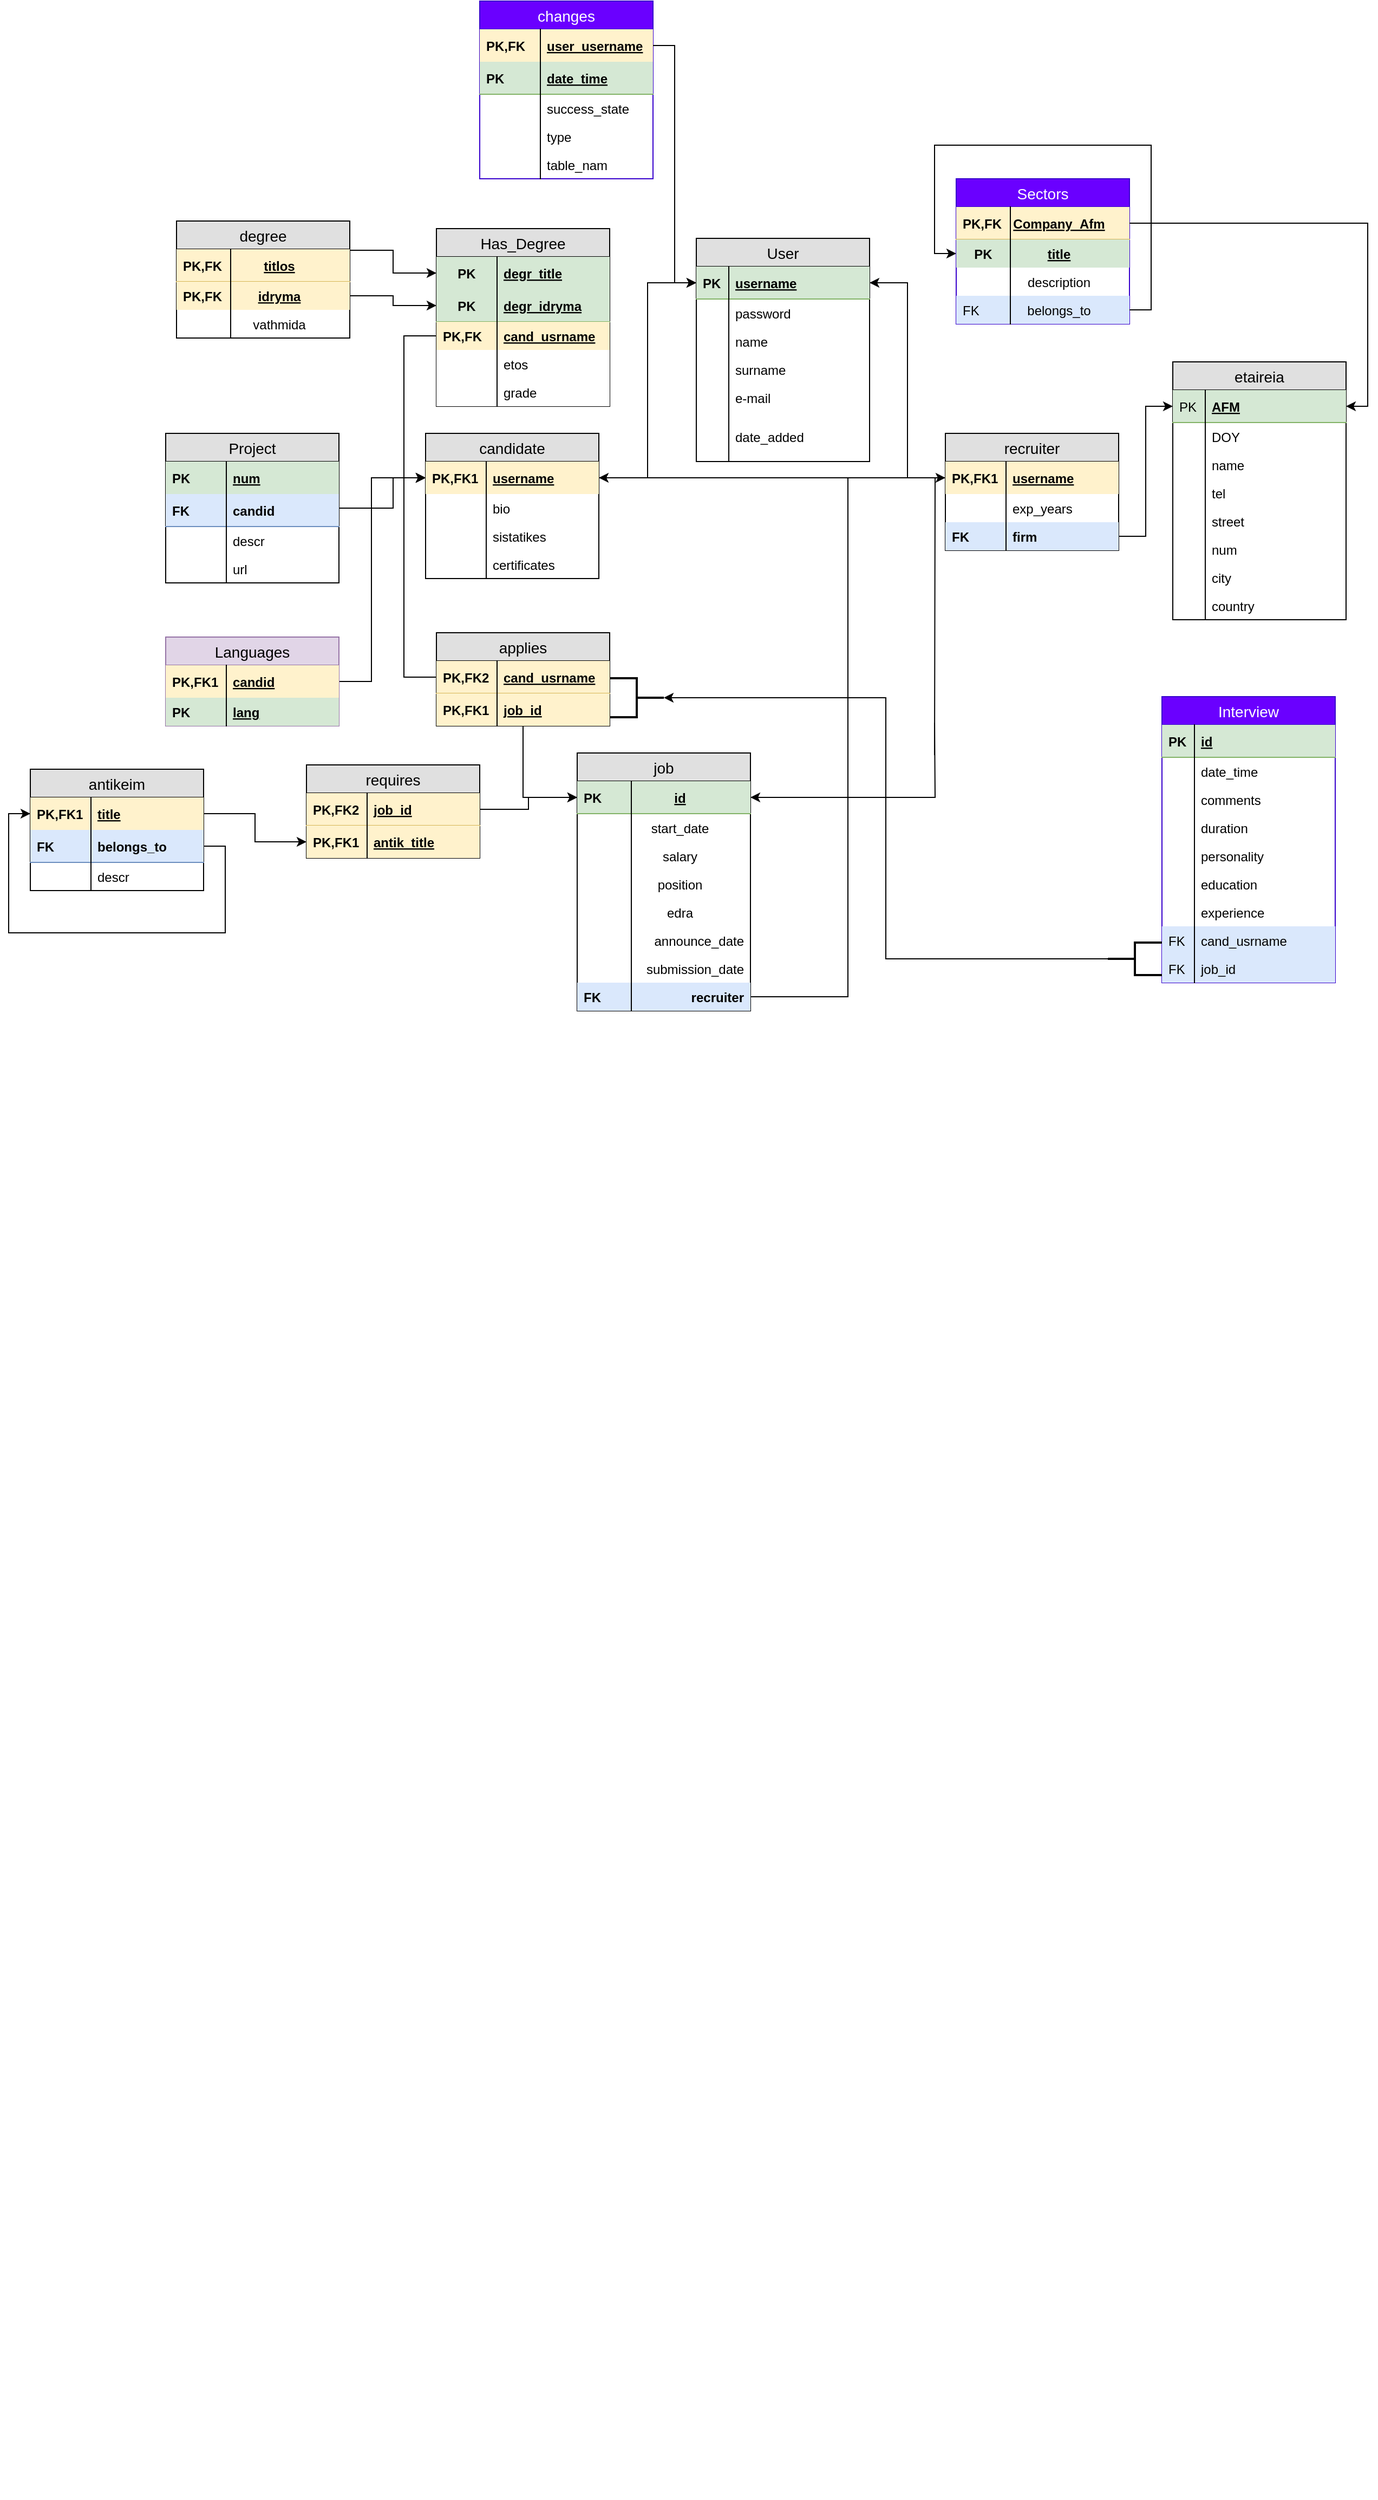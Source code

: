<mxfile version="10.6.5" type="device"><diagram id="UIMQvmh3sOjGQPSuk_AS" name="Page-1"><mxGraphModel dx="1667" dy="2765" grid="1" gridSize="10" guides="1" tooltips="1" connect="1" arrows="1" fold="1" page="1" pageScale="1" pageWidth="827" pageHeight="1169" background="#ffffff" math="0" shadow="0"><root><mxCell id="0"/><mxCell id="1" parent="0"/><mxCell id="4j5u1PD0hrbEQxUNnJa3-1" value="User" style="swimlane;fontStyle=0;childLayout=stackLayout;horizontal=1;startSize=26;fillColor=#e0e0e0;horizontalStack=0;resizeParent=1;resizeParentMax=0;resizeLast=0;collapsible=1;marginBottom=0;swimlaneFillColor=#ffffff;align=center;fontSize=14;" parent="1" vertex="1"><mxGeometry x="550" y="-1741" width="160" height="206" as="geometry"><mxRectangle x="410" y="3" width="60" height="26" as="alternateBounds"/></mxGeometry></mxCell><mxCell id="4j5u1PD0hrbEQxUNnJa3-2" value="username" style="shape=partialRectangle;top=0;left=0;right=0;bottom=1;align=left;verticalAlign=middle;fillColor=#d5e8d4;spacingLeft=34;spacingRight=4;overflow=hidden;rotatable=0;points=[[0,0.5],[1,0.5]];portConstraint=eastwest;dropTarget=0;fontStyle=5;fontSize=12;strokeColor=#82b366;" parent="4j5u1PD0hrbEQxUNnJa3-1" vertex="1"><mxGeometry y="26" width="160" height="30" as="geometry"/></mxCell><mxCell id="4j5u1PD0hrbEQxUNnJa3-3" value="PK" style="shape=partialRectangle;top=0;left=0;bottom=0;fillColor=none;align=left;verticalAlign=middle;spacingLeft=4;spacingRight=4;overflow=hidden;rotatable=0;points=[];portConstraint=eastwest;part=1;fontSize=12;fontStyle=1" parent="4j5u1PD0hrbEQxUNnJa3-2" vertex="1" connectable="0"><mxGeometry width="30" height="30" as="geometry"/></mxCell><mxCell id="4j5u1PD0hrbEQxUNnJa3-4" value="password" style="shape=partialRectangle;top=0;left=0;right=0;bottom=0;align=left;verticalAlign=top;fillColor=none;spacingLeft=34;spacingRight=4;overflow=hidden;rotatable=0;points=[[0,0.5],[1,0.5]];portConstraint=eastwest;dropTarget=0;fontSize=12;" parent="4j5u1PD0hrbEQxUNnJa3-1" vertex="1"><mxGeometry y="56" width="160" height="26" as="geometry"/></mxCell><mxCell id="4j5u1PD0hrbEQxUNnJa3-5" value="" style="shape=partialRectangle;top=0;left=0;bottom=0;fillColor=none;align=left;verticalAlign=top;spacingLeft=4;spacingRight=4;overflow=hidden;rotatable=0;points=[];portConstraint=eastwest;part=1;fontSize=12;" parent="4j5u1PD0hrbEQxUNnJa3-4" vertex="1" connectable="0"><mxGeometry width="30" height="26" as="geometry"/></mxCell><mxCell id="4j5u1PD0hrbEQxUNnJa3-6" value="name" style="shape=partialRectangle;top=0;left=0;right=0;bottom=0;align=left;verticalAlign=top;fillColor=none;spacingLeft=34;spacingRight=4;overflow=hidden;rotatable=0;points=[[0,0.5],[1,0.5]];portConstraint=eastwest;dropTarget=0;fontSize=12;" parent="4j5u1PD0hrbEQxUNnJa3-1" vertex="1"><mxGeometry y="82" width="160" height="26" as="geometry"/></mxCell><mxCell id="4j5u1PD0hrbEQxUNnJa3-7" value="" style="shape=partialRectangle;top=0;left=0;bottom=0;fillColor=none;align=left;verticalAlign=top;spacingLeft=4;spacingRight=4;overflow=hidden;rotatable=0;points=[];portConstraint=eastwest;part=1;fontSize=12;" parent="4j5u1PD0hrbEQxUNnJa3-6" vertex="1" connectable="0"><mxGeometry width="30" height="26" as="geometry"/></mxCell><mxCell id="4j5u1PD0hrbEQxUNnJa3-8" value="surname" style="shape=partialRectangle;top=0;left=0;right=0;bottom=0;align=left;verticalAlign=top;fillColor=none;spacingLeft=34;spacingRight=4;overflow=hidden;rotatable=0;points=[[0,0.5],[1,0.5]];portConstraint=eastwest;dropTarget=0;fontSize=12;" parent="4j5u1PD0hrbEQxUNnJa3-1" vertex="1"><mxGeometry y="108" width="160" height="26" as="geometry"/></mxCell><mxCell id="4j5u1PD0hrbEQxUNnJa3-9" value="" style="shape=partialRectangle;top=0;left=0;bottom=0;fillColor=none;align=left;verticalAlign=top;spacingLeft=4;spacingRight=4;overflow=hidden;rotatable=0;points=[];portConstraint=eastwest;part=1;fontSize=12;" parent="4j5u1PD0hrbEQxUNnJa3-8" vertex="1" connectable="0"><mxGeometry width="30" height="26" as="geometry"/></mxCell><mxCell id="4j5u1PD0hrbEQxUNnJa3-10" value="e-mail" style="shape=partialRectangle;top=0;left=0;right=0;bottom=0;align=left;verticalAlign=top;fillColor=none;spacingLeft=34;spacingRight=4;overflow=hidden;rotatable=0;points=[[0,0.5],[1,0.5]];portConstraint=eastwest;dropTarget=0;fontSize=12;" parent="4j5u1PD0hrbEQxUNnJa3-1" vertex="1"><mxGeometry y="134" width="160" height="36" as="geometry"/></mxCell><mxCell id="4j5u1PD0hrbEQxUNnJa3-11" value="" style="shape=partialRectangle;top=0;left=0;bottom=0;fillColor=none;align=left;verticalAlign=top;spacingLeft=4;spacingRight=4;overflow=hidden;rotatable=0;points=[];portConstraint=eastwest;part=1;fontSize=12;" parent="4j5u1PD0hrbEQxUNnJa3-10" vertex="1" connectable="0"><mxGeometry width="30" height="36" as="geometry"/></mxCell><mxCell id="4j5u1PD0hrbEQxUNnJa3-12" value="date_added" style="shape=partialRectangle;top=0;left=0;right=0;bottom=0;align=left;verticalAlign=top;fillColor=none;spacingLeft=34;spacingRight=4;overflow=hidden;rotatable=0;points=[[0,0.5],[1,0.5]];portConstraint=eastwest;dropTarget=0;fontSize=12;" parent="4j5u1PD0hrbEQxUNnJa3-1" vertex="1"><mxGeometry y="170" width="160" height="36" as="geometry"/></mxCell><mxCell id="4j5u1PD0hrbEQxUNnJa3-13" value="" style="shape=partialRectangle;top=0;left=0;bottom=0;fillColor=none;align=left;verticalAlign=top;spacingLeft=4;spacingRight=4;overflow=hidden;rotatable=0;points=[];portConstraint=eastwest;part=1;fontSize=12;" parent="4j5u1PD0hrbEQxUNnJa3-12" vertex="1" connectable="0"><mxGeometry width="30" height="36" as="geometry"/></mxCell><mxCell id="SVoyEWmWqHnkTcJTW4YQ-64" style="edgeStyle=orthogonalEdgeStyle;rounded=0;orthogonalLoop=1;jettySize=auto;html=1;exitX=1;exitY=0.25;exitDx=0;exitDy=0;entryX=0;entryY=0.5;entryDx=0;entryDy=0;" parent="1" source="_ulWcFKsYLSD2upI2xFt-22" target="SVoyEWmWqHnkTcJTW4YQ-51" edge="1"><mxGeometry relative="1" as="geometry"/></mxCell><mxCell id="_ulWcFKsYLSD2upI2xFt-22" value="degree" style="swimlane;fontStyle=0;childLayout=stackLayout;horizontal=1;startSize=26;fillColor=#e0e0e0;horizontalStack=0;resizeParent=1;resizeParentMax=0;resizeLast=0;collapsible=1;marginBottom=0;swimlaneFillColor=#ffffff;align=center;fontSize=14;" parent="1" vertex="1"><mxGeometry x="70" y="-1757" width="160" height="108" as="geometry"/></mxCell><mxCell id="_ulWcFKsYLSD2upI2xFt-23" value="titlos" style="shape=partialRectangle;top=0;left=0;right=0;bottom=1;align=center;verticalAlign=middle;fillColor=#fff2cc;spacingLeft=34;spacingRight=4;overflow=hidden;rotatable=0;points=[[0,0.5],[1,0.5]];portConstraint=eastwest;dropTarget=0;fontStyle=5;fontSize=12;strokeColor=#d6b656;" parent="_ulWcFKsYLSD2upI2xFt-22" vertex="1"><mxGeometry y="26" width="160" height="30" as="geometry"/></mxCell><mxCell id="_ulWcFKsYLSD2upI2xFt-24" value="PK,FK" style="shape=partialRectangle;top=0;left=0;bottom=0;fillColor=none;align=left;verticalAlign=middle;spacingLeft=4;spacingRight=4;overflow=hidden;rotatable=0;points=[];portConstraint=eastwest;part=1;fontSize=12;fontStyle=1" parent="_ulWcFKsYLSD2upI2xFt-23" vertex="1" connectable="0"><mxGeometry width="50" height="30" as="geometry"/></mxCell><mxCell id="_ulWcFKsYLSD2upI2xFt-25" value="idryma" style="shape=partialRectangle;top=0;left=0;right=0;bottom=0;align=center;verticalAlign=top;fillColor=#fff2cc;spacingLeft=34;spacingRight=4;overflow=hidden;rotatable=0;points=[[0,0.5],[1,0.5]];portConstraint=eastwest;dropTarget=0;fontSize=12;fontStyle=5;strokeColor=#d6b656;" parent="_ulWcFKsYLSD2upI2xFt-22" vertex="1"><mxGeometry y="56" width="160" height="26" as="geometry"/></mxCell><mxCell id="_ulWcFKsYLSD2upI2xFt-26" value="PK,FK" style="shape=partialRectangle;top=0;left=0;bottom=0;fillColor=none;align=left;verticalAlign=top;spacingLeft=4;spacingRight=4;overflow=hidden;rotatable=0;points=[];portConstraint=eastwest;part=1;fontSize=12;fontStyle=1" parent="_ulWcFKsYLSD2upI2xFt-25" vertex="1" connectable="0"><mxGeometry width="50" height="26" as="geometry"/></mxCell><mxCell id="_ulWcFKsYLSD2upI2xFt-27" value="vathmida" style="shape=partialRectangle;top=0;left=0;right=0;bottom=0;align=center;verticalAlign=top;fillColor=none;spacingLeft=34;spacingRight=4;overflow=hidden;rotatable=0;points=[[0,0.5],[1,0.5]];portConstraint=eastwest;dropTarget=0;fontSize=12;" parent="_ulWcFKsYLSD2upI2xFt-22" vertex="1"><mxGeometry y="82" width="160" height="26" as="geometry"/></mxCell><mxCell id="_ulWcFKsYLSD2upI2xFt-28" value="" style="shape=partialRectangle;top=0;left=0;bottom=0;fillColor=none;align=left;verticalAlign=top;spacingLeft=4;spacingRight=4;overflow=hidden;rotatable=0;points=[];portConstraint=eastwest;part=1;fontSize=12;" parent="_ulWcFKsYLSD2upI2xFt-27" vertex="1" connectable="0"><mxGeometry width="50" height="26" as="geometry"/></mxCell><mxCell id="_ulWcFKsYLSD2upI2xFt-40" value="" style="shape=partialRectangle;top=0;left=0;right=0;bottom=0;fillColor=#d5e8d4;align=left;verticalAlign=top;fillColor=none;spacingLeft=34;spacingRight=4;overflow=hidden;rotatable=0;points=[[0,0.5],[1,0.5]];portConstraint=eastwest;dropTarget=0;fontSize=12;fontStyle=5;strokeColor=#82b366;" parent="1" vertex="1"><mxGeometry x="235" y="319" width="90" height="26" as="geometry"/></mxCell><mxCell id="SVoyEWmWqHnkTcJTW4YQ-1" value="candidate" style="swimlane;fontStyle=0;childLayout=stackLayout;horizontal=1;startSize=26;fillColor=#e0e0e0;horizontalStack=0;resizeParent=1;resizeParentMax=0;resizeLast=0;collapsible=1;marginBottom=0;swimlaneFillColor=#ffffff;align=center;fontSize=14;" parent="1" vertex="1"><mxGeometry x="300" y="-1561" width="160" height="134" as="geometry"/></mxCell><mxCell id="SVoyEWmWqHnkTcJTW4YQ-2" value="username" style="shape=partialRectangle;top=0;left=0;right=0;bottom=0;align=left;verticalAlign=middle;fillColor=#fff2cc;spacingLeft=60;spacingRight=4;overflow=hidden;rotatable=0;points=[[0,0.5],[1,0.5]];portConstraint=eastwest;dropTarget=0;fontStyle=5;fontSize=12;strokeColor=#d6b656;" parent="SVoyEWmWqHnkTcJTW4YQ-1" vertex="1"><mxGeometry y="26" width="160" height="30" as="geometry"/></mxCell><mxCell id="SVoyEWmWqHnkTcJTW4YQ-3" value="PK,FK1" style="shape=partialRectangle;fontStyle=1;top=0;left=0;bottom=0;fillColor=none;align=left;verticalAlign=middle;spacingLeft=4;spacingRight=4;overflow=hidden;rotatable=0;points=[];portConstraint=eastwest;part=1;fontSize=12;" parent="SVoyEWmWqHnkTcJTW4YQ-2" vertex="1" connectable="0"><mxGeometry width="56" height="30" as="geometry"/></mxCell><mxCell id="SVoyEWmWqHnkTcJTW4YQ-6" value="bio" style="shape=partialRectangle;top=0;left=0;right=0;bottom=0;align=left;verticalAlign=top;fillColor=none;spacingLeft=60;spacingRight=4;overflow=hidden;rotatable=0;points=[[0,0.5],[1,0.5]];portConstraint=eastwest;dropTarget=0;fontSize=12;" parent="SVoyEWmWqHnkTcJTW4YQ-1" vertex="1"><mxGeometry y="56" width="160" height="26" as="geometry"/></mxCell><mxCell id="SVoyEWmWqHnkTcJTW4YQ-7" value="" style="shape=partialRectangle;top=0;left=0;bottom=0;fillColor=none;align=left;verticalAlign=top;spacingLeft=4;spacingRight=4;overflow=hidden;rotatable=0;points=[];portConstraint=eastwest;part=1;fontSize=12;" parent="SVoyEWmWqHnkTcJTW4YQ-6" vertex="1" connectable="0"><mxGeometry width="56" height="26" as="geometry"/></mxCell><mxCell id="SVoyEWmWqHnkTcJTW4YQ-9" value="sistatikes" style="shape=partialRectangle;top=0;left=0;right=0;bottom=0;align=left;verticalAlign=top;fillColor=none;spacingLeft=60;spacingRight=4;overflow=hidden;rotatable=0;points=[[0,0.5],[1,0.5]];portConstraint=eastwest;dropTarget=0;fontSize=12;" parent="SVoyEWmWqHnkTcJTW4YQ-1" vertex="1"><mxGeometry y="82" width="160" height="26" as="geometry"/></mxCell><mxCell id="SVoyEWmWqHnkTcJTW4YQ-10" value="" style="shape=partialRectangle;top=0;left=0;bottom=0;fillColor=none;align=left;verticalAlign=top;spacingLeft=4;spacingRight=4;overflow=hidden;rotatable=0;points=[];portConstraint=eastwest;part=1;fontSize=12;" parent="SVoyEWmWqHnkTcJTW4YQ-9" vertex="1" connectable="0"><mxGeometry width="56" height="26" as="geometry"/></mxCell><mxCell id="SVoyEWmWqHnkTcJTW4YQ-11" value="certificates" style="shape=partialRectangle;top=0;left=0;right=0;bottom=0;align=left;verticalAlign=top;fillColor=none;spacingLeft=60;spacingRight=4;overflow=hidden;rotatable=0;points=[[0,0.5],[1,0.5]];portConstraint=eastwest;dropTarget=0;fontSize=12;" parent="SVoyEWmWqHnkTcJTW4YQ-1" vertex="1"><mxGeometry y="108" width="160" height="26" as="geometry"/></mxCell><mxCell id="SVoyEWmWqHnkTcJTW4YQ-12" value="" style="shape=partialRectangle;top=0;left=0;bottom=0;fillColor=none;align=left;verticalAlign=top;spacingLeft=4;spacingRight=4;overflow=hidden;rotatable=0;points=[];portConstraint=eastwest;part=1;fontSize=12;" parent="SVoyEWmWqHnkTcJTW4YQ-11" vertex="1" connectable="0"><mxGeometry width="56" height="26" as="geometry"/></mxCell><mxCell id="SVoyEWmWqHnkTcJTW4YQ-8" style="edgeStyle=orthogonalEdgeStyle;rounded=0;orthogonalLoop=1;jettySize=auto;html=1;exitX=1;exitY=0.5;exitDx=0;exitDy=0;entryX=0;entryY=0.5;entryDx=0;entryDy=0;" parent="1" source="SVoyEWmWqHnkTcJTW4YQ-2" target="4j5u1PD0hrbEQxUNnJa3-2" edge="1"><mxGeometry relative="1" as="geometry"/></mxCell><mxCell id="SVoyEWmWqHnkTcJTW4YQ-22" value="recruiter" style="swimlane;fontStyle=0;childLayout=stackLayout;horizontal=1;startSize=26;fillColor=#e0e0e0;horizontalStack=0;resizeParent=1;resizeParentMax=0;resizeLast=0;collapsible=1;marginBottom=0;swimlaneFillColor=#ffffff;align=center;fontSize=14;" parent="1" vertex="1"><mxGeometry x="780" y="-1561" width="160" height="108" as="geometry"/></mxCell><mxCell id="SVoyEWmWqHnkTcJTW4YQ-23" value="username" style="shape=partialRectangle;top=0;left=0;right=0;bottom=0;align=left;verticalAlign=middle;fillColor=#fff2cc;spacingLeft=60;spacingRight=4;overflow=hidden;rotatable=0;points=[[0,0.5],[1,0.5]];portConstraint=eastwest;dropTarget=0;fontStyle=5;fontSize=12;strokeColor=#d6b656;" parent="SVoyEWmWqHnkTcJTW4YQ-22" vertex="1"><mxGeometry y="26" width="160" height="30" as="geometry"/></mxCell><mxCell id="SVoyEWmWqHnkTcJTW4YQ-24" value="PK,FK1" style="shape=partialRectangle;fontStyle=1;top=0;left=0;bottom=0;fillColor=none;align=left;verticalAlign=middle;spacingLeft=4;spacingRight=4;overflow=hidden;rotatable=0;points=[];portConstraint=eastwest;part=1;fontSize=12;" parent="SVoyEWmWqHnkTcJTW4YQ-23" vertex="1" connectable="0"><mxGeometry width="56" height="30" as="geometry"/></mxCell><mxCell id="SVoyEWmWqHnkTcJTW4YQ-27" value="exp_years" style="shape=partialRectangle;top=0;left=0;right=0;bottom=0;align=left;verticalAlign=top;fillColor=none;spacingLeft=60;spacingRight=4;overflow=hidden;rotatable=0;points=[[0,0.5],[1,0.5]];portConstraint=eastwest;dropTarget=0;fontSize=12;" parent="SVoyEWmWqHnkTcJTW4YQ-22" vertex="1"><mxGeometry y="56" width="160" height="26" as="geometry"/></mxCell><mxCell id="SVoyEWmWqHnkTcJTW4YQ-28" value="" style="shape=partialRectangle;top=0;left=0;bottom=0;fillColor=none;align=left;verticalAlign=top;spacingLeft=4;spacingRight=4;overflow=hidden;rotatable=0;points=[];portConstraint=eastwest;part=1;fontSize=12;" parent="SVoyEWmWqHnkTcJTW4YQ-27" vertex="1" connectable="0"><mxGeometry width="56" height="26" as="geometry"/></mxCell><mxCell id="SVoyEWmWqHnkTcJTW4YQ-29" value="firm" style="shape=partialRectangle;top=0;left=0;right=0;bottom=0;align=left;verticalAlign=top;fillColor=#dae8fc;spacingLeft=60;spacingRight=4;overflow=hidden;rotatable=0;points=[[0,0.5],[1,0.5]];portConstraint=eastwest;dropTarget=0;fontSize=12;strokeColor=#6c8ebf;fontStyle=1" parent="SVoyEWmWqHnkTcJTW4YQ-22" vertex="1"><mxGeometry y="82" width="160" height="26" as="geometry"/></mxCell><mxCell id="SVoyEWmWqHnkTcJTW4YQ-30" value="FK" style="shape=partialRectangle;top=0;left=0;bottom=0;fillColor=none;align=left;verticalAlign=top;spacingLeft=4;spacingRight=4;overflow=hidden;rotatable=0;points=[];portConstraint=eastwest;part=1;fontSize=12;fontStyle=1" parent="SVoyEWmWqHnkTcJTW4YQ-29" vertex="1" connectable="0"><mxGeometry width="56" height="26" as="geometry"/></mxCell><mxCell id="SVoyEWmWqHnkTcJTW4YQ-31" style="edgeStyle=orthogonalEdgeStyle;rounded=0;orthogonalLoop=1;jettySize=auto;html=1;exitX=0;exitY=0.5;exitDx=0;exitDy=0;entryX=1;entryY=0.5;entryDx=0;entryDy=0;" parent="1" source="SVoyEWmWqHnkTcJTW4YQ-23" target="4j5u1PD0hrbEQxUNnJa3-2" edge="1"><mxGeometry relative="1" as="geometry"/></mxCell><mxCell id="SVoyEWmWqHnkTcJTW4YQ-157" style="edgeStyle=orthogonalEdgeStyle;rounded=0;orthogonalLoop=1;jettySize=auto;html=1;exitX=1;exitY=0.5;exitDx=0;exitDy=0;entryX=0;entryY=0.5;entryDx=0;entryDy=0;" parent="1" source="SVoyEWmWqHnkTcJTW4YQ-32" target="SVoyEWmWqHnkTcJTW4YQ-2" edge="1"><mxGeometry relative="1" as="geometry"><Array as="points"><mxPoint x="250" y="-1332"/><mxPoint x="250" y="-1520"/></Array></mxGeometry></mxCell><mxCell id="SVoyEWmWqHnkTcJTW4YQ-32" value="Languages" style="swimlane;fontStyle=0;childLayout=stackLayout;horizontal=1;startSize=26;fillColor=#e1d5e7;horizontalStack=0;resizeParent=1;resizeParentMax=0;resizeLast=0;collapsible=1;marginBottom=0;swimlaneFillColor=#ffffff;align=center;fontSize=14;strokeColor=#9673a6;" parent="1" vertex="1"><mxGeometry x="60" y="-1373" width="160" height="82" as="geometry"/></mxCell><mxCell id="SVoyEWmWqHnkTcJTW4YQ-33" value="candid" style="shape=partialRectangle;top=0;left=0;right=0;bottom=0;align=left;verticalAlign=middle;fillColor=#fff2cc;spacingLeft=60;spacingRight=4;overflow=hidden;rotatable=0;points=[[0,0.5],[1,0.5]];portConstraint=eastwest;dropTarget=0;fontStyle=5;fontSize=12;strokeColor=#d6b656;" parent="SVoyEWmWqHnkTcJTW4YQ-32" vertex="1"><mxGeometry y="26" width="160" height="30" as="geometry"/></mxCell><mxCell id="SVoyEWmWqHnkTcJTW4YQ-34" value="PK,FK1" style="shape=partialRectangle;fontStyle=1;top=0;left=0;bottom=0;fillColor=none;align=left;verticalAlign=middle;spacingLeft=4;spacingRight=4;overflow=hidden;rotatable=0;points=[];portConstraint=eastwest;part=1;fontSize=12;" parent="SVoyEWmWqHnkTcJTW4YQ-33" vertex="1" connectable="0"><mxGeometry width="56" height="30" as="geometry"/></mxCell><mxCell id="SVoyEWmWqHnkTcJTW4YQ-37" value="lang" style="shape=partialRectangle;top=0;left=0;right=0;bottom=0;align=left;verticalAlign=top;fillColor=#d5e8d4;spacingLeft=60;spacingRight=4;overflow=hidden;rotatable=0;points=[[0,0.5],[1,0.5]];portConstraint=eastwest;dropTarget=0;fontSize=12;strokeColor=#82b366;fontStyle=5" parent="SVoyEWmWqHnkTcJTW4YQ-32" vertex="1"><mxGeometry y="56" width="160" height="26" as="geometry"/></mxCell><mxCell id="SVoyEWmWqHnkTcJTW4YQ-38" value="PK" style="shape=partialRectangle;top=0;left=0;bottom=0;fillColor=none;align=left;verticalAlign=top;spacingLeft=4;spacingRight=4;overflow=hidden;rotatable=0;points=[];portConstraint=eastwest;part=1;fontSize=12;fontStyle=1" parent="SVoyEWmWqHnkTcJTW4YQ-37" vertex="1" connectable="0"><mxGeometry width="56" height="26" as="geometry"/></mxCell><mxCell id="SVoyEWmWqHnkTcJTW4YQ-170" style="edgeStyle=orthogonalEdgeStyle;rounded=0;orthogonalLoop=1;jettySize=auto;html=1;exitX=1;exitY=0.5;exitDx=0;exitDy=0;entryX=0;entryY=0.5;entryDx=0;entryDy=0;" parent="1" source="SVoyEWmWqHnkTcJTW4YQ-40" target="SVoyEWmWqHnkTcJTW4YQ-2" edge="1"><mxGeometry relative="1" as="geometry"><Array as="points"><mxPoint x="270" y="-1492"/><mxPoint x="270" y="-1520"/></Array></mxGeometry></mxCell><mxCell id="SVoyEWmWqHnkTcJTW4YQ-40" value="Project" style="swimlane;fontStyle=0;childLayout=stackLayout;horizontal=1;startSize=26;fillColor=#e0e0e0;horizontalStack=0;resizeParent=1;resizeParentMax=0;resizeLast=0;collapsible=1;marginBottom=0;swimlaneFillColor=#ffffff;align=center;fontSize=14;" parent="1" vertex="1"><mxGeometry x="60" y="-1561" width="160" height="138" as="geometry"/></mxCell><mxCell id="SVoyEWmWqHnkTcJTW4YQ-41" value="num" style="shape=partialRectangle;top=0;left=0;right=0;bottom=0;align=left;verticalAlign=middle;fillColor=#d5e8d4;spacingLeft=60;spacingRight=4;overflow=hidden;rotatable=0;points=[[0,0.5],[1,0.5]];portConstraint=eastwest;dropTarget=0;fontStyle=5;fontSize=12;strokeColor=#82b366;" parent="SVoyEWmWqHnkTcJTW4YQ-40" vertex="1"><mxGeometry y="26" width="160" height="30" as="geometry"/></mxCell><mxCell id="SVoyEWmWqHnkTcJTW4YQ-42" value="PK" style="shape=partialRectangle;fontStyle=1;top=0;left=0;bottom=0;fillColor=none;align=left;verticalAlign=middle;spacingLeft=4;spacingRight=4;overflow=hidden;rotatable=0;points=[];portConstraint=eastwest;part=1;fontSize=12;" parent="SVoyEWmWqHnkTcJTW4YQ-41" vertex="1" connectable="0"><mxGeometry width="56" height="30" as="geometry"/></mxCell><mxCell id="SVoyEWmWqHnkTcJTW4YQ-43" value="candid" style="shape=partialRectangle;top=0;left=0;right=0;bottom=1;align=left;verticalAlign=middle;fillColor=#dae8fc;spacingLeft=60;spacingRight=4;overflow=hidden;rotatable=0;points=[[0,0.5],[1,0.5]];portConstraint=eastwest;dropTarget=0;fontStyle=1;fontSize=12;strokeColor=#6c8ebf;" parent="SVoyEWmWqHnkTcJTW4YQ-40" vertex="1"><mxGeometry y="56" width="160" height="30" as="geometry"/></mxCell><mxCell id="SVoyEWmWqHnkTcJTW4YQ-44" value="FK" style="shape=partialRectangle;fontStyle=1;top=0;left=0;bottom=0;fillColor=none;align=left;verticalAlign=middle;spacingLeft=4;spacingRight=4;overflow=hidden;rotatable=0;points=[];portConstraint=eastwest;part=1;fontSize=12;" parent="SVoyEWmWqHnkTcJTW4YQ-43" vertex="1" connectable="0"><mxGeometry width="56" height="30" as="geometry"/></mxCell><mxCell id="SVoyEWmWqHnkTcJTW4YQ-45" value="descr" style="shape=partialRectangle;top=0;left=0;right=0;bottom=0;align=left;verticalAlign=top;fillColor=none;spacingLeft=60;spacingRight=4;overflow=hidden;rotatable=0;points=[[0,0.5],[1,0.5]];portConstraint=eastwest;dropTarget=0;fontSize=12;" parent="SVoyEWmWqHnkTcJTW4YQ-40" vertex="1"><mxGeometry y="86" width="160" height="26" as="geometry"/></mxCell><mxCell id="SVoyEWmWqHnkTcJTW4YQ-46" value="" style="shape=partialRectangle;top=0;left=0;bottom=0;fillColor=none;align=left;verticalAlign=top;spacingLeft=4;spacingRight=4;overflow=hidden;rotatable=0;points=[];portConstraint=eastwest;part=1;fontSize=12;" parent="SVoyEWmWqHnkTcJTW4YQ-45" vertex="1" connectable="0"><mxGeometry width="56" height="26" as="geometry"/></mxCell><mxCell id="SVoyEWmWqHnkTcJTW4YQ-48" value="url" style="shape=partialRectangle;top=0;left=0;right=0;bottom=0;align=left;verticalAlign=top;fillColor=none;spacingLeft=60;spacingRight=4;overflow=hidden;rotatable=0;points=[[0,0.5],[1,0.5]];portConstraint=eastwest;dropTarget=0;fontSize=12;" parent="SVoyEWmWqHnkTcJTW4YQ-40" vertex="1"><mxGeometry y="112" width="160" height="26" as="geometry"/></mxCell><mxCell id="SVoyEWmWqHnkTcJTW4YQ-49" value="" style="shape=partialRectangle;top=0;left=0;bottom=0;fillColor=none;align=left;verticalAlign=top;spacingLeft=4;spacingRight=4;overflow=hidden;rotatable=0;points=[];portConstraint=eastwest;part=1;fontSize=12;" parent="SVoyEWmWqHnkTcJTW4YQ-48" vertex="1" connectable="0"><mxGeometry width="56" height="26" as="geometry"/></mxCell><mxCell id="SVoyEWmWqHnkTcJTW4YQ-50" value="Has_Degree" style="swimlane;fontStyle=0;childLayout=stackLayout;horizontal=1;startSize=26;fillColor=#e0e0e0;horizontalStack=0;resizeParent=1;resizeParentMax=0;resizeLast=0;collapsible=1;marginBottom=0;swimlaneFillColor=#ffffff;align=center;fontSize=14;" parent="1" vertex="1"><mxGeometry x="310" y="-1750" width="160" height="164" as="geometry"/></mxCell><mxCell id="SVoyEWmWqHnkTcJTW4YQ-51" value="degr_title" style="shape=partialRectangle;top=0;left=0;right=0;bottom=0;align=left;verticalAlign=middle;fillColor=#d5e8d4;spacingLeft=60;spacingRight=4;overflow=hidden;rotatable=0;points=[[0,0.5],[1,0.5]];portConstraint=eastwest;dropTarget=0;fontStyle=5;fontSize=12;strokeColor=#82b366;" parent="SVoyEWmWqHnkTcJTW4YQ-50" vertex="1"><mxGeometry y="26" width="160" height="30" as="geometry"/></mxCell><mxCell id="SVoyEWmWqHnkTcJTW4YQ-52" value="PK" style="shape=partialRectangle;fontStyle=1;top=0;left=0;bottom=0;fillColor=none;align=center;verticalAlign=middle;spacingLeft=4;spacingRight=4;overflow=hidden;rotatable=0;points=[];portConstraint=eastwest;part=1;fontSize=12;" parent="SVoyEWmWqHnkTcJTW4YQ-51" vertex="1" connectable="0"><mxGeometry width="56" height="30" as="geometry"/></mxCell><mxCell id="SVoyEWmWqHnkTcJTW4YQ-53" value="degr_idryma" style="shape=partialRectangle;top=0;left=0;right=0;bottom=1;align=left;verticalAlign=middle;fillColor=#d5e8d4;spacingLeft=60;spacingRight=4;overflow=hidden;rotatable=0;points=[[0,0.5],[1,0.5]];portConstraint=eastwest;dropTarget=0;fontStyle=5;fontSize=12;strokeColor=#82b366;" parent="SVoyEWmWqHnkTcJTW4YQ-50" vertex="1"><mxGeometry y="56" width="160" height="30" as="geometry"/></mxCell><mxCell id="SVoyEWmWqHnkTcJTW4YQ-54" value="PK" style="shape=partialRectangle;fontStyle=1;top=0;left=0;bottom=0;fillColor=none;align=center;verticalAlign=middle;spacingLeft=4;spacingRight=4;overflow=hidden;rotatable=0;points=[];portConstraint=eastwest;part=1;fontSize=12;" parent="SVoyEWmWqHnkTcJTW4YQ-53" vertex="1" connectable="0"><mxGeometry width="56" height="30" as="geometry"/></mxCell><mxCell id="SVoyEWmWqHnkTcJTW4YQ-55" value="cand_usrname" style="shape=partialRectangle;top=0;left=0;right=0;bottom=0;align=left;verticalAlign=top;fillColor=#fff2cc;spacingLeft=60;spacingRight=4;overflow=hidden;rotatable=0;points=[[0,0.5],[1,0.5]];portConstraint=eastwest;dropTarget=0;fontSize=12;strokeColor=#d6b656;fontStyle=5" parent="SVoyEWmWqHnkTcJTW4YQ-50" vertex="1"><mxGeometry y="86" width="160" height="26" as="geometry"/></mxCell><mxCell id="SVoyEWmWqHnkTcJTW4YQ-56" value="PK,FK" style="shape=partialRectangle;top=0;left=0;bottom=0;fillColor=none;align=left;verticalAlign=top;spacingLeft=4;spacingRight=4;overflow=hidden;rotatable=0;points=[];portConstraint=eastwest;part=1;fontSize=12;fontStyle=1" parent="SVoyEWmWqHnkTcJTW4YQ-55" vertex="1" connectable="0"><mxGeometry width="56" height="26" as="geometry"/></mxCell><mxCell id="SVoyEWmWqHnkTcJTW4YQ-62" value="etos" style="shape=partialRectangle;top=0;left=0;right=0;bottom=0;align=left;verticalAlign=top;spacingLeft=60;spacingRight=4;overflow=hidden;rotatable=0;points=[[0,0.5],[1,0.5]];portConstraint=eastwest;dropTarget=0;fontSize=12;fontStyle=0" parent="SVoyEWmWqHnkTcJTW4YQ-50" vertex="1"><mxGeometry y="112" width="160" height="26" as="geometry"/></mxCell><mxCell id="SVoyEWmWqHnkTcJTW4YQ-63" value="" style="shape=partialRectangle;top=0;left=0;bottom=0;fillColor=none;align=left;verticalAlign=top;spacingLeft=4;spacingRight=4;overflow=hidden;rotatable=0;points=[];portConstraint=eastwest;part=1;fontSize=12;fontStyle=1" parent="SVoyEWmWqHnkTcJTW4YQ-62" vertex="1" connectable="0"><mxGeometry width="56" height="26" as="geometry"/></mxCell><mxCell id="gXE-ir8qB0o4PJTV4tv9-1" value="grade" style="shape=partialRectangle;top=0;left=0;right=0;bottom=0;align=left;verticalAlign=top;spacingLeft=60;spacingRight=4;overflow=hidden;rotatable=0;points=[[0,0.5],[1,0.5]];portConstraint=eastwest;dropTarget=0;fontSize=12;fontStyle=0" parent="SVoyEWmWqHnkTcJTW4YQ-50" vertex="1"><mxGeometry y="138" width="160" height="26" as="geometry"/></mxCell><mxCell id="gXE-ir8qB0o4PJTV4tv9-2" value="" style="shape=partialRectangle;top=0;left=0;bottom=0;fillColor=none;align=left;verticalAlign=top;spacingLeft=4;spacingRight=4;overflow=hidden;rotatable=0;points=[];portConstraint=eastwest;part=1;fontSize=12;fontStyle=1" parent="gXE-ir8qB0o4PJTV4tv9-1" vertex="1" connectable="0"><mxGeometry width="56" height="26" as="geometry"/></mxCell><mxCell id="SVoyEWmWqHnkTcJTW4YQ-65" style="edgeStyle=orthogonalEdgeStyle;rounded=0;orthogonalLoop=1;jettySize=auto;html=1;exitX=1;exitY=0.5;exitDx=0;exitDy=0;entryX=0;entryY=0.5;entryDx=0;entryDy=0;" parent="1" source="_ulWcFKsYLSD2upI2xFt-25" target="SVoyEWmWqHnkTcJTW4YQ-53" edge="1"><mxGeometry relative="1" as="geometry"/></mxCell><mxCell id="SVoyEWmWqHnkTcJTW4YQ-68" value="etaireia" style="swimlane;fontStyle=0;childLayout=stackLayout;horizontal=1;startSize=26;fillColor=#e0e0e0;horizontalStack=0;resizeParent=1;resizeParentMax=0;resizeLast=0;collapsible=1;marginBottom=0;swimlaneFillColor=#ffffff;align=center;fontSize=14;" parent="1" vertex="1"><mxGeometry x="990" y="-1627" width="160" height="238" as="geometry"/></mxCell><mxCell id="SVoyEWmWqHnkTcJTW4YQ-69" value="AFM" style="shape=partialRectangle;top=0;left=0;right=0;bottom=1;align=left;verticalAlign=middle;fillColor=#d5e8d4;spacingLeft=34;spacingRight=4;overflow=hidden;rotatable=0;points=[[0,0.5],[1,0.5]];portConstraint=eastwest;dropTarget=0;fontStyle=5;fontSize=12;strokeColor=#82b366;" parent="SVoyEWmWqHnkTcJTW4YQ-68" vertex="1"><mxGeometry y="26" width="160" height="30" as="geometry"/></mxCell><mxCell id="SVoyEWmWqHnkTcJTW4YQ-70" value="PK" style="shape=partialRectangle;top=0;left=0;bottom=0;fillColor=none;align=left;verticalAlign=middle;spacingLeft=4;spacingRight=4;overflow=hidden;rotatable=0;points=[];portConstraint=eastwest;part=1;fontSize=12;" parent="SVoyEWmWqHnkTcJTW4YQ-69" vertex="1" connectable="0"><mxGeometry width="30" height="30" as="geometry"/></mxCell><mxCell id="SVoyEWmWqHnkTcJTW4YQ-71" value="DOY" style="shape=partialRectangle;top=0;left=0;right=0;bottom=0;align=left;verticalAlign=top;fillColor=none;spacingLeft=34;spacingRight=4;overflow=hidden;rotatable=0;points=[[0,0.5],[1,0.5]];portConstraint=eastwest;dropTarget=0;fontSize=12;" parent="SVoyEWmWqHnkTcJTW4YQ-68" vertex="1"><mxGeometry y="56" width="160" height="26" as="geometry"/></mxCell><mxCell id="SVoyEWmWqHnkTcJTW4YQ-72" value="" style="shape=partialRectangle;top=0;left=0;bottom=0;fillColor=none;align=left;verticalAlign=top;spacingLeft=4;spacingRight=4;overflow=hidden;rotatable=0;points=[];portConstraint=eastwest;part=1;fontSize=12;" parent="SVoyEWmWqHnkTcJTW4YQ-71" vertex="1" connectable="0"><mxGeometry width="30" height="26" as="geometry"/></mxCell><mxCell id="SVoyEWmWqHnkTcJTW4YQ-73" value="name" style="shape=partialRectangle;top=0;left=0;right=0;bottom=0;align=left;verticalAlign=top;fillColor=none;spacingLeft=34;spacingRight=4;overflow=hidden;rotatable=0;points=[[0,0.5],[1,0.5]];portConstraint=eastwest;dropTarget=0;fontSize=12;" parent="SVoyEWmWqHnkTcJTW4YQ-68" vertex="1"><mxGeometry y="82" width="160" height="26" as="geometry"/></mxCell><mxCell id="SVoyEWmWqHnkTcJTW4YQ-74" value="" style="shape=partialRectangle;top=0;left=0;bottom=0;fillColor=none;align=left;verticalAlign=top;spacingLeft=4;spacingRight=4;overflow=hidden;rotatable=0;points=[];portConstraint=eastwest;part=1;fontSize=12;" parent="SVoyEWmWqHnkTcJTW4YQ-73" vertex="1" connectable="0"><mxGeometry width="30" height="26" as="geometry"/></mxCell><mxCell id="SVoyEWmWqHnkTcJTW4YQ-75" value="tel" style="shape=partialRectangle;top=0;left=0;right=0;bottom=0;align=left;verticalAlign=top;fillColor=none;spacingLeft=34;spacingRight=4;overflow=hidden;rotatable=0;points=[[0,0.5],[1,0.5]];portConstraint=eastwest;dropTarget=0;fontSize=12;" parent="SVoyEWmWqHnkTcJTW4YQ-68" vertex="1"><mxGeometry y="108" width="160" height="26" as="geometry"/></mxCell><mxCell id="SVoyEWmWqHnkTcJTW4YQ-76" value="" style="shape=partialRectangle;top=0;left=0;bottom=0;fillColor=none;align=left;verticalAlign=top;spacingLeft=4;spacingRight=4;overflow=hidden;rotatable=0;points=[];portConstraint=eastwest;part=1;fontSize=12;" parent="SVoyEWmWqHnkTcJTW4YQ-75" vertex="1" connectable="0"><mxGeometry width="30" height="26" as="geometry"/></mxCell><mxCell id="SVoyEWmWqHnkTcJTW4YQ-79" value="street" style="shape=partialRectangle;top=0;left=0;right=0;bottom=0;align=left;verticalAlign=top;fillColor=none;spacingLeft=34;spacingRight=4;overflow=hidden;rotatable=0;points=[[0,0.5],[1,0.5]];portConstraint=eastwest;dropTarget=0;fontSize=12;" parent="SVoyEWmWqHnkTcJTW4YQ-68" vertex="1"><mxGeometry y="134" width="160" height="26" as="geometry"/></mxCell><mxCell id="SVoyEWmWqHnkTcJTW4YQ-80" value="" style="shape=partialRectangle;top=0;left=0;bottom=0;fillColor=none;align=left;verticalAlign=top;spacingLeft=4;spacingRight=4;overflow=hidden;rotatable=0;points=[];portConstraint=eastwest;part=1;fontSize=12;" parent="SVoyEWmWqHnkTcJTW4YQ-79" vertex="1" connectable="0"><mxGeometry width="30" height="26" as="geometry"/></mxCell><mxCell id="SVoyEWmWqHnkTcJTW4YQ-85" value="num" style="shape=partialRectangle;top=0;left=0;right=0;bottom=0;align=left;verticalAlign=top;fillColor=none;spacingLeft=34;spacingRight=4;overflow=hidden;rotatable=0;points=[[0,0.5],[1,0.5]];portConstraint=eastwest;dropTarget=0;fontSize=12;" parent="SVoyEWmWqHnkTcJTW4YQ-68" vertex="1"><mxGeometry y="160" width="160" height="26" as="geometry"/></mxCell><mxCell id="SVoyEWmWqHnkTcJTW4YQ-86" value="" style="shape=partialRectangle;top=0;left=0;bottom=0;fillColor=none;align=left;verticalAlign=top;spacingLeft=4;spacingRight=4;overflow=hidden;rotatable=0;points=[];portConstraint=eastwest;part=1;fontSize=12;" parent="SVoyEWmWqHnkTcJTW4YQ-85" vertex="1" connectable="0"><mxGeometry width="30" height="26" as="geometry"/></mxCell><mxCell id="SVoyEWmWqHnkTcJTW4YQ-83" value="city" style="shape=partialRectangle;top=0;left=0;right=0;bottom=0;align=left;verticalAlign=top;fillColor=none;spacingLeft=34;spacingRight=4;overflow=hidden;rotatable=0;points=[[0,0.5],[1,0.5]];portConstraint=eastwest;dropTarget=0;fontSize=12;" parent="SVoyEWmWqHnkTcJTW4YQ-68" vertex="1"><mxGeometry y="186" width="160" height="26" as="geometry"/></mxCell><mxCell id="SVoyEWmWqHnkTcJTW4YQ-84" value="" style="shape=partialRectangle;top=0;left=0;bottom=0;fillColor=none;align=left;verticalAlign=top;spacingLeft=4;spacingRight=4;overflow=hidden;rotatable=0;points=[];portConstraint=eastwest;part=1;fontSize=12;" parent="SVoyEWmWqHnkTcJTW4YQ-83" vertex="1" connectable="0"><mxGeometry width="30" height="26" as="geometry"/></mxCell><mxCell id="SVoyEWmWqHnkTcJTW4YQ-81" value="country" style="shape=partialRectangle;top=0;left=0;right=0;bottom=0;align=left;verticalAlign=top;fillColor=none;spacingLeft=34;spacingRight=4;overflow=hidden;rotatable=0;points=[[0,0.5],[1,0.5]];portConstraint=eastwest;dropTarget=0;fontSize=12;" parent="SVoyEWmWqHnkTcJTW4YQ-68" vertex="1"><mxGeometry y="212" width="160" height="26" as="geometry"/></mxCell><mxCell id="SVoyEWmWqHnkTcJTW4YQ-82" value="" style="shape=partialRectangle;top=0;left=0;bottom=0;fillColor=none;align=left;verticalAlign=top;spacingLeft=4;spacingRight=4;overflow=hidden;rotatable=0;points=[];portConstraint=eastwest;part=1;fontSize=12;" parent="SVoyEWmWqHnkTcJTW4YQ-81" vertex="1" connectable="0"><mxGeometry width="30" height="26" as="geometry"/></mxCell><mxCell id="SVoyEWmWqHnkTcJTW4YQ-106" value="job" style="swimlane;fontStyle=0;childLayout=stackLayout;horizontal=1;startSize=26;fillColor=#e0e0e0;horizontalStack=0;resizeParent=1;resizeParentMax=0;resizeLast=0;collapsible=1;marginBottom=0;swimlaneFillColor=#ffffff;align=center;fontSize=14;" parent="1" vertex="1"><mxGeometry x="440" y="-1266" width="160" height="238" as="geometry"/></mxCell><mxCell id="SVoyEWmWqHnkTcJTW4YQ-107" value="id" style="shape=partialRectangle;top=0;left=0;right=0;bottom=1;align=center;verticalAlign=middle;fillColor=#d5e8d4;spacingLeft=34;spacingRight=4;overflow=hidden;rotatable=0;points=[[0,0.5],[1,0.5]];portConstraint=eastwest;dropTarget=0;fontStyle=5;fontSize=12;strokeColor=#82b366;" parent="SVoyEWmWqHnkTcJTW4YQ-106" vertex="1"><mxGeometry y="26" width="160" height="30" as="geometry"/></mxCell><mxCell id="SVoyEWmWqHnkTcJTW4YQ-108" value="PK" style="shape=partialRectangle;top=0;left=0;bottom=0;fillColor=none;align=left;verticalAlign=middle;spacingLeft=4;spacingRight=4;overflow=hidden;rotatable=0;points=[];portConstraint=eastwest;part=1;fontSize=12;fontStyle=1" parent="SVoyEWmWqHnkTcJTW4YQ-107" vertex="1" connectable="0"><mxGeometry width="50" height="30" as="geometry"/></mxCell><mxCell id="SVoyEWmWqHnkTcJTW4YQ-109" value="start_date" style="shape=partialRectangle;top=0;left=0;right=0;bottom=0;align=center;verticalAlign=top;fillColor=none;spacingLeft=34;spacingRight=4;overflow=hidden;rotatable=0;points=[[0,0.5],[1,0.5]];portConstraint=eastwest;dropTarget=0;fontSize=12;" parent="SVoyEWmWqHnkTcJTW4YQ-106" vertex="1"><mxGeometry y="56" width="160" height="26" as="geometry"/></mxCell><mxCell id="SVoyEWmWqHnkTcJTW4YQ-110" value="" style="shape=partialRectangle;top=0;left=0;bottom=0;fillColor=none;align=left;verticalAlign=top;spacingLeft=4;spacingRight=4;overflow=hidden;rotatable=0;points=[];portConstraint=eastwest;part=1;fontSize=12;" parent="SVoyEWmWqHnkTcJTW4YQ-109" vertex="1" connectable="0"><mxGeometry width="50" height="26" as="geometry"/></mxCell><mxCell id="SVoyEWmWqHnkTcJTW4YQ-111" value="salary" style="shape=partialRectangle;top=0;left=0;right=0;bottom=0;align=center;verticalAlign=top;fillColor=none;spacingLeft=34;spacingRight=4;overflow=hidden;rotatable=0;points=[[0,0.5],[1,0.5]];portConstraint=eastwest;dropTarget=0;fontSize=12;" parent="SVoyEWmWqHnkTcJTW4YQ-106" vertex="1"><mxGeometry y="82" width="160" height="26" as="geometry"/></mxCell><mxCell id="SVoyEWmWqHnkTcJTW4YQ-112" value="" style="shape=partialRectangle;top=0;left=0;bottom=0;fillColor=none;align=left;verticalAlign=top;spacingLeft=4;spacingRight=4;overflow=hidden;rotatable=0;points=[];portConstraint=eastwest;part=1;fontSize=12;" parent="SVoyEWmWqHnkTcJTW4YQ-111" vertex="1" connectable="0"><mxGeometry width="50" height="26" as="geometry"/></mxCell><mxCell id="SVoyEWmWqHnkTcJTW4YQ-113" value="position" style="shape=partialRectangle;top=0;left=0;right=0;bottom=0;align=center;verticalAlign=top;fillColor=none;spacingLeft=34;spacingRight=4;overflow=hidden;rotatable=0;points=[[0,0.5],[1,0.5]];portConstraint=eastwest;dropTarget=0;fontSize=12;" parent="SVoyEWmWqHnkTcJTW4YQ-106" vertex="1"><mxGeometry y="108" width="160" height="26" as="geometry"/></mxCell><mxCell id="SVoyEWmWqHnkTcJTW4YQ-114" value="" style="shape=partialRectangle;top=0;left=0;bottom=0;fillColor=none;align=left;verticalAlign=top;spacingLeft=4;spacingRight=4;overflow=hidden;rotatable=0;points=[];portConstraint=eastwest;part=1;fontSize=12;" parent="SVoyEWmWqHnkTcJTW4YQ-113" vertex="1" connectable="0"><mxGeometry width="50" height="26" as="geometry"/></mxCell><mxCell id="SVoyEWmWqHnkTcJTW4YQ-117" value="edra" style="shape=partialRectangle;top=0;left=0;right=0;bottom=0;align=center;verticalAlign=top;fillColor=none;spacingLeft=34;spacingRight=4;overflow=hidden;rotatable=0;points=[[0,0.5],[1,0.5]];portConstraint=eastwest;dropTarget=0;fontSize=12;" parent="SVoyEWmWqHnkTcJTW4YQ-106" vertex="1"><mxGeometry y="134" width="160" height="26" as="geometry"/></mxCell><mxCell id="SVoyEWmWqHnkTcJTW4YQ-118" value="" style="shape=partialRectangle;top=0;left=0;bottom=0;fillColor=none;align=left;verticalAlign=top;spacingLeft=4;spacingRight=4;overflow=hidden;rotatable=0;points=[];portConstraint=eastwest;part=1;fontSize=12;" parent="SVoyEWmWqHnkTcJTW4YQ-117" vertex="1" connectable="0"><mxGeometry width="50" height="26" as="geometry"/></mxCell><mxCell id="SVoyEWmWqHnkTcJTW4YQ-119" value="announce_date" style="shape=partialRectangle;top=0;left=0;right=0;bottom=0;align=right;verticalAlign=top;fillColor=none;spacingLeft=34;spacingRight=4;overflow=hidden;rotatable=0;points=[[0,0.5],[1,0.5]];portConstraint=eastwest;dropTarget=0;fontSize=12;" parent="SVoyEWmWqHnkTcJTW4YQ-106" vertex="1"><mxGeometry y="160" width="160" height="26" as="geometry"/></mxCell><mxCell id="SVoyEWmWqHnkTcJTW4YQ-120" value="" style="shape=partialRectangle;top=0;left=0;bottom=0;fillColor=none;align=left;verticalAlign=top;spacingLeft=4;spacingRight=4;overflow=hidden;rotatable=0;points=[];portConstraint=eastwest;part=1;fontSize=12;" parent="SVoyEWmWqHnkTcJTW4YQ-119" vertex="1" connectable="0"><mxGeometry width="50" height="26" as="geometry"/></mxCell><mxCell id="SVoyEWmWqHnkTcJTW4YQ-121" value="submission_date" style="shape=partialRectangle;top=0;left=0;right=0;bottom=0;align=right;verticalAlign=top;fillColor=none;spacingLeft=34;spacingRight=4;overflow=hidden;rotatable=0;points=[[0,0.5],[1,0.5]];portConstraint=eastwest;dropTarget=0;fontSize=12;" parent="SVoyEWmWqHnkTcJTW4YQ-106" vertex="1"><mxGeometry y="186" width="160" height="26" as="geometry"/></mxCell><mxCell id="SVoyEWmWqHnkTcJTW4YQ-122" value="" style="shape=partialRectangle;top=0;left=0;bottom=0;fillColor=none;align=left;verticalAlign=top;spacingLeft=4;spacingRight=4;overflow=hidden;rotatable=0;points=[];portConstraint=eastwest;part=1;fontSize=12;" parent="SVoyEWmWqHnkTcJTW4YQ-121" vertex="1" connectable="0"><mxGeometry width="50" height="26" as="geometry"/></mxCell><mxCell id="SVoyEWmWqHnkTcJTW4YQ-123" value="recruiter" style="shape=partialRectangle;top=0;left=0;right=0;bottom=0;align=right;verticalAlign=top;fillColor=#dae8fc;spacingLeft=34;spacingRight=4;overflow=hidden;rotatable=0;points=[[0,0.5],[1,0.5]];portConstraint=eastwest;dropTarget=0;fontSize=12;fontStyle=1;strokeColor=#6c8ebf;" parent="SVoyEWmWqHnkTcJTW4YQ-106" vertex="1"><mxGeometry y="212" width="160" height="26" as="geometry"/></mxCell><mxCell id="SVoyEWmWqHnkTcJTW4YQ-124" value="FK" style="shape=partialRectangle;top=0;left=0;bottom=0;fillColor=none;align=left;verticalAlign=top;spacingLeft=4;spacingRight=4;overflow=hidden;rotatable=0;points=[];portConstraint=eastwest;part=1;fontSize=12;fontStyle=1" parent="SVoyEWmWqHnkTcJTW4YQ-123" vertex="1" connectable="0"><mxGeometry width="50" height="26" as="geometry"/></mxCell><mxCell id="SVoyEWmWqHnkTcJTW4YQ-125" style="edgeStyle=orthogonalEdgeStyle;rounded=0;orthogonalLoop=1;jettySize=auto;html=1;exitX=1;exitY=0.5;exitDx=0;exitDy=0;" parent="1" source="SVoyEWmWqHnkTcJTW4YQ-123" target="SVoyEWmWqHnkTcJTW4YQ-23" edge="1"><mxGeometry relative="1" as="geometry"/></mxCell><mxCell id="SVoyEWmWqHnkTcJTW4YQ-137" value="requires" style="swimlane;fontStyle=0;childLayout=stackLayout;horizontal=1;startSize=26;fillColor=#e0e0e0;horizontalStack=0;resizeParent=1;resizeParentMax=0;resizeLast=0;collapsible=1;marginBottom=0;swimlaneFillColor=#ffffff;align=center;fontSize=14;" parent="1" vertex="1"><mxGeometry x="190" y="-1255" width="160" height="86" as="geometry"/></mxCell><mxCell id="SVoyEWmWqHnkTcJTW4YQ-140" value="job_id" style="shape=partialRectangle;top=0;left=0;right=0;bottom=1;align=left;verticalAlign=middle;fillColor=#fff2cc;spacingLeft=60;spacingRight=4;overflow=hidden;rotatable=0;points=[[0,0.5],[1,0.5]];portConstraint=eastwest;dropTarget=0;fontStyle=5;fontSize=12;strokeColor=#d6b656;" parent="SVoyEWmWqHnkTcJTW4YQ-137" vertex="1"><mxGeometry y="26" width="160" height="30" as="geometry"/></mxCell><mxCell id="SVoyEWmWqHnkTcJTW4YQ-141" value="PK,FK2" style="shape=partialRectangle;fontStyle=1;top=0;left=0;bottom=0;fillColor=none;align=left;verticalAlign=middle;spacingLeft=4;spacingRight=4;overflow=hidden;rotatable=0;points=[];portConstraint=eastwest;part=1;fontSize=12;" parent="SVoyEWmWqHnkTcJTW4YQ-140" vertex="1" connectable="0"><mxGeometry width="56" height="30" as="geometry"/></mxCell><mxCell id="SVoyEWmWqHnkTcJTW4YQ-138" value="antik_title" style="shape=partialRectangle;top=0;left=0;right=0;bottom=0;align=left;verticalAlign=middle;fillColor=#fff2cc;spacingLeft=60;spacingRight=4;overflow=hidden;rotatable=0;points=[[0,0.5],[1,0.5]];portConstraint=eastwest;dropTarget=0;fontStyle=5;fontSize=12;strokeColor=#d6b656;" parent="SVoyEWmWqHnkTcJTW4YQ-137" vertex="1"><mxGeometry y="56" width="160" height="30" as="geometry"/></mxCell><mxCell id="SVoyEWmWqHnkTcJTW4YQ-139" value="PK,FK1" style="shape=partialRectangle;fontStyle=1;top=0;left=0;bottom=0;fillColor=none;align=left;verticalAlign=middle;spacingLeft=4;spacingRight=4;overflow=hidden;rotatable=0;points=[];portConstraint=eastwest;part=1;fontSize=12;" parent="SVoyEWmWqHnkTcJTW4YQ-138" vertex="1" connectable="0"><mxGeometry width="56" height="30" as="geometry"/></mxCell><mxCell id="SVoyEWmWqHnkTcJTW4YQ-145" style="edgeStyle=orthogonalEdgeStyle;rounded=0;orthogonalLoop=1;jettySize=auto;html=1;exitX=1;exitY=0.5;exitDx=0;exitDy=0;entryX=0;entryY=0.5;entryDx=0;entryDy=0;" parent="1" source="SVoyEWmWqHnkTcJTW4YQ-140" target="SVoyEWmWqHnkTcJTW4YQ-107" edge="1"><mxGeometry relative="1" as="geometry"/></mxCell><mxCell id="SVoyEWmWqHnkTcJTW4YQ-146" value="antikeim" style="swimlane;fontStyle=0;childLayout=stackLayout;horizontal=1;startSize=26;fillColor=#e0e0e0;horizontalStack=0;resizeParent=1;resizeParentMax=0;resizeLast=0;collapsible=1;marginBottom=0;swimlaneFillColor=#ffffff;align=center;fontSize=14;" parent="1" vertex="1"><mxGeometry x="-65" y="-1251" width="160" height="112" as="geometry"/></mxCell><mxCell id="SVoyEWmWqHnkTcJTW4YQ-147" value="title" style="shape=partialRectangle;top=0;left=0;right=0;bottom=0;align=left;verticalAlign=middle;fillColor=#fff2cc;spacingLeft=60;spacingRight=4;overflow=hidden;rotatable=0;points=[[0,0.5],[1,0.5]];portConstraint=eastwest;dropTarget=0;fontStyle=5;fontSize=12;strokeColor=#d6b656;" parent="SVoyEWmWqHnkTcJTW4YQ-146" vertex="1"><mxGeometry y="26" width="160" height="30" as="geometry"/></mxCell><mxCell id="SVoyEWmWqHnkTcJTW4YQ-148" value="PK,FK1" style="shape=partialRectangle;fontStyle=1;top=0;left=0;bottom=0;fillColor=none;align=left;verticalAlign=middle;spacingLeft=4;spacingRight=4;overflow=hidden;rotatable=0;points=[];portConstraint=eastwest;part=1;fontSize=12;" parent="SVoyEWmWqHnkTcJTW4YQ-147" vertex="1" connectable="0"><mxGeometry width="56" height="30" as="geometry"/></mxCell><mxCell id="SVoyEWmWqHnkTcJTW4YQ-156" style="edgeStyle=orthogonalEdgeStyle;rounded=0;orthogonalLoop=1;jettySize=auto;html=1;exitX=1;exitY=0.5;exitDx=0;exitDy=0;entryX=0;entryY=0.5;entryDx=0;entryDy=0;" parent="SVoyEWmWqHnkTcJTW4YQ-146" source="SVoyEWmWqHnkTcJTW4YQ-149" target="SVoyEWmWqHnkTcJTW4YQ-147" edge="1"><mxGeometry relative="1" as="geometry"><Array as="points"><mxPoint x="180" y="71"/><mxPoint x="180" y="151"/><mxPoint x="-20" y="151"/><mxPoint x="-20" y="41"/></Array></mxGeometry></mxCell><mxCell id="SVoyEWmWqHnkTcJTW4YQ-149" value="belongs_to" style="shape=partialRectangle;top=0;left=0;right=0;bottom=1;align=left;verticalAlign=middle;fillColor=#dae8fc;spacingLeft=60;spacingRight=4;overflow=hidden;rotatable=0;points=[[0,0.5],[1,0.5]];portConstraint=eastwest;dropTarget=0;fontStyle=1;fontSize=12;strokeColor=#6c8ebf;" parent="SVoyEWmWqHnkTcJTW4YQ-146" vertex="1"><mxGeometry y="56" width="160" height="30" as="geometry"/></mxCell><mxCell id="SVoyEWmWqHnkTcJTW4YQ-150" value="FK" style="shape=partialRectangle;fontStyle=1;top=0;left=0;bottom=0;fillColor=none;align=left;verticalAlign=middle;spacingLeft=4;spacingRight=4;overflow=hidden;rotatable=0;points=[];portConstraint=eastwest;part=1;fontSize=12;" parent="SVoyEWmWqHnkTcJTW4YQ-149" vertex="1" connectable="0"><mxGeometry width="56" height="30" as="geometry"/></mxCell><mxCell id="SVoyEWmWqHnkTcJTW4YQ-151" value="descr" style="shape=partialRectangle;top=0;left=0;right=0;bottom=0;align=left;verticalAlign=top;fillColor=none;spacingLeft=60;spacingRight=4;overflow=hidden;rotatable=0;points=[[0,0.5],[1,0.5]];portConstraint=eastwest;dropTarget=0;fontSize=12;" parent="SVoyEWmWqHnkTcJTW4YQ-146" vertex="1"><mxGeometry y="86" width="160" height="26" as="geometry"/></mxCell><mxCell id="SVoyEWmWqHnkTcJTW4YQ-152" value="" style="shape=partialRectangle;top=0;left=0;bottom=0;fillColor=none;align=left;verticalAlign=top;spacingLeft=4;spacingRight=4;overflow=hidden;rotatable=0;points=[];portConstraint=eastwest;part=1;fontSize=12;" parent="SVoyEWmWqHnkTcJTW4YQ-151" vertex="1" connectable="0"><mxGeometry width="56" height="26" as="geometry"/></mxCell><mxCell id="SVoyEWmWqHnkTcJTW4YQ-153" style="edgeStyle=orthogonalEdgeStyle;rounded=0;orthogonalLoop=1;jettySize=auto;html=1;exitX=1;exitY=0.5;exitDx=0;exitDy=0;entryX=0;entryY=0.5;entryDx=0;entryDy=0;" parent="1" source="SVoyEWmWqHnkTcJTW4YQ-147" target="SVoyEWmWqHnkTcJTW4YQ-138" edge="1"><mxGeometry relative="1" as="geometry"/></mxCell><mxCell id="SVoyEWmWqHnkTcJTW4YQ-169" style="edgeStyle=orthogonalEdgeStyle;rounded=0;orthogonalLoop=1;jettySize=auto;html=1;exitX=0.5;exitY=1;exitDx=0;exitDy=0;entryX=0;entryY=0.5;entryDx=0;entryDy=0;" parent="1" source="SVoyEWmWqHnkTcJTW4YQ-158" target="SVoyEWmWqHnkTcJTW4YQ-107" edge="1"><mxGeometry relative="1" as="geometry"/></mxCell><mxCell id="SVoyEWmWqHnkTcJTW4YQ-158" value="applies" style="swimlane;fontStyle=0;childLayout=stackLayout;horizontal=1;startSize=26;fillColor=#e0e0e0;horizontalStack=0;resizeParent=1;resizeParentMax=0;resizeLast=0;collapsible=1;marginBottom=0;swimlaneFillColor=#ffffff;align=center;fontSize=14;" parent="1" vertex="1"><mxGeometry x="310" y="-1377" width="160" height="86" as="geometry"/></mxCell><mxCell id="SVoyEWmWqHnkTcJTW4YQ-161" value="cand_usrname" style="shape=partialRectangle;top=0;left=0;right=0;bottom=1;align=left;verticalAlign=middle;fillColor=#fff2cc;spacingLeft=60;spacingRight=4;overflow=hidden;rotatable=0;points=[[0,0.5],[1,0.5]];portConstraint=eastwest;dropTarget=0;fontStyle=5;fontSize=12;strokeColor=#d6b656;" parent="SVoyEWmWqHnkTcJTW4YQ-158" vertex="1"><mxGeometry y="26" width="160" height="30" as="geometry"/></mxCell><mxCell id="SVoyEWmWqHnkTcJTW4YQ-162" value="PK,FK2" style="shape=partialRectangle;fontStyle=1;top=0;left=0;bottom=0;fillColor=none;align=left;verticalAlign=middle;spacingLeft=4;spacingRight=4;overflow=hidden;rotatable=0;points=[];portConstraint=eastwest;part=1;fontSize=12;" parent="SVoyEWmWqHnkTcJTW4YQ-161" vertex="1" connectable="0"><mxGeometry width="56" height="30" as="geometry"/></mxCell><mxCell id="SVoyEWmWqHnkTcJTW4YQ-159" value="job_id" style="shape=partialRectangle;top=0;left=0;right=0;bottom=0;align=left;verticalAlign=middle;fillColor=#fff2cc;spacingLeft=60;spacingRight=4;overflow=hidden;rotatable=0;points=[[0,0.5],[1,0.5]];portConstraint=eastwest;dropTarget=0;fontStyle=5;fontSize=12;strokeColor=#d6b656;" parent="SVoyEWmWqHnkTcJTW4YQ-158" vertex="1"><mxGeometry y="56" width="160" height="30" as="geometry"/></mxCell><mxCell id="SVoyEWmWqHnkTcJTW4YQ-160" value="PK,FK1" style="shape=partialRectangle;fontStyle=1;top=0;left=0;bottom=0;fillColor=none;align=left;verticalAlign=middle;spacingLeft=4;spacingRight=4;overflow=hidden;rotatable=0;points=[];portConstraint=eastwest;part=1;fontSize=12;" parent="SVoyEWmWqHnkTcJTW4YQ-159" vertex="1" connectable="0"><mxGeometry width="56" height="30" as="geometry"/></mxCell><mxCell id="SVoyEWmWqHnkTcJTW4YQ-172" style="edgeStyle=orthogonalEdgeStyle;rounded=0;orthogonalLoop=1;jettySize=auto;html=1;exitX=0;exitY=0.5;exitDx=0;exitDy=0;entryX=0;entryY=0.5;entryDx=0;entryDy=0;" parent="1" source="SVoyEWmWqHnkTcJTW4YQ-161" target="SVoyEWmWqHnkTcJTW4YQ-2" edge="1"><mxGeometry relative="1" as="geometry"/></mxCell><mxCell id="SVoyEWmWqHnkTcJTW4YQ-212" value="Sectors" style="swimlane;fontStyle=0;childLayout=stackLayout;horizontal=1;startSize=26;fillColor=#6a00ff;horizontalStack=0;resizeParent=1;resizeParentMax=0;resizeLast=0;collapsible=1;marginBottom=0;swimlaneFillColor=#ffffff;align=center;fontSize=14;strokeColor=#3700CC;fontColor=#ffffff;" parent="1" vertex="1"><mxGeometry x="790" y="-1796" width="160" height="134" as="geometry"/></mxCell><mxCell id="SVoyEWmWqHnkTcJTW4YQ-213" value="Company_Afm" style="shape=partialRectangle;top=0;left=0;right=0;bottom=1;align=center;verticalAlign=middle;fillColor=#fff2cc;spacingLeft=34;spacingRight=4;overflow=hidden;rotatable=0;points=[[0,0.5],[1,0.5]];portConstraint=eastwest;dropTarget=0;fontStyle=5;fontSize=12;strokeColor=#d6b656;" parent="SVoyEWmWqHnkTcJTW4YQ-212" vertex="1"><mxGeometry y="26" width="160" height="30" as="geometry"/></mxCell><mxCell id="SVoyEWmWqHnkTcJTW4YQ-214" value="PK,FK" style="shape=partialRectangle;top=0;left=0;bottom=0;fillColor=none;align=left;verticalAlign=middle;spacingLeft=4;spacingRight=4;overflow=hidden;rotatable=0;points=[];portConstraint=eastwest;part=1;fontSize=12;fontStyle=1" parent="SVoyEWmWqHnkTcJTW4YQ-213" vertex="1" connectable="0"><mxGeometry width="50" height="30" as="geometry"/></mxCell><mxCell id="SVoyEWmWqHnkTcJTW4YQ-215" value="title" style="shape=partialRectangle;top=0;left=0;right=0;bottom=0;align=center;verticalAlign=top;fillColor=#d5e8d4;spacingLeft=34;spacingRight=4;overflow=hidden;rotatable=0;points=[[0,0.5],[1,0.5]];portConstraint=eastwest;dropTarget=0;fontSize=12;fontStyle=5;strokeColor=#82b366;" parent="SVoyEWmWqHnkTcJTW4YQ-212" vertex="1"><mxGeometry y="56" width="160" height="26" as="geometry"/></mxCell><mxCell id="SVoyEWmWqHnkTcJTW4YQ-216" value="PK" style="shape=partialRectangle;top=0;left=0;bottom=0;fillColor=none;align=center;verticalAlign=top;spacingLeft=4;spacingRight=4;overflow=hidden;rotatable=0;points=[];portConstraint=eastwest;part=1;fontSize=12;fontStyle=1" parent="SVoyEWmWqHnkTcJTW4YQ-215" vertex="1" connectable="0"><mxGeometry width="50" height="26" as="geometry"/></mxCell><mxCell id="SVoyEWmWqHnkTcJTW4YQ-217" value="description" style="shape=partialRectangle;top=0;left=0;right=0;bottom=0;align=center;verticalAlign=top;fillColor=none;spacingLeft=34;spacingRight=4;overflow=hidden;rotatable=0;points=[[0,0.5],[1,0.5]];portConstraint=eastwest;dropTarget=0;fontSize=12;" parent="SVoyEWmWqHnkTcJTW4YQ-212" vertex="1"><mxGeometry y="82" width="160" height="26" as="geometry"/></mxCell><mxCell id="SVoyEWmWqHnkTcJTW4YQ-218" value="" style="shape=partialRectangle;top=0;left=0;bottom=0;fillColor=none;align=left;verticalAlign=top;spacingLeft=4;spacingRight=4;overflow=hidden;rotatable=0;points=[];portConstraint=eastwest;part=1;fontSize=12;" parent="SVoyEWmWqHnkTcJTW4YQ-217" vertex="1" connectable="0"><mxGeometry width="50" height="26" as="geometry"/></mxCell><mxCell id="SVoyEWmWqHnkTcJTW4YQ-226" style="edgeStyle=orthogonalEdgeStyle;rounded=0;orthogonalLoop=1;jettySize=auto;html=1;exitX=1;exitY=0.5;exitDx=0;exitDy=0;entryX=0;entryY=0.5;entryDx=0;entryDy=0;" parent="SVoyEWmWqHnkTcJTW4YQ-212" source="SVoyEWmWqHnkTcJTW4YQ-219" target="SVoyEWmWqHnkTcJTW4YQ-215" edge="1"><mxGeometry relative="1" as="geometry"><Array as="points"><mxPoint x="180" y="121"/><mxPoint x="180" y="-31"/><mxPoint x="-20" y="-31"/><mxPoint x="-20" y="69"/></Array></mxGeometry></mxCell><mxCell id="SVoyEWmWqHnkTcJTW4YQ-219" value="belongs_to" style="shape=partialRectangle;top=0;left=0;right=0;bottom=0;align=center;verticalAlign=top;fillColor=#dae8fc;spacingLeft=34;spacingRight=4;overflow=hidden;rotatable=0;points=[[0,0.5],[1,0.5]];portConstraint=eastwest;dropTarget=0;fontSize=12;strokeColor=#6c8ebf;" parent="SVoyEWmWqHnkTcJTW4YQ-212" vertex="1"><mxGeometry y="108" width="160" height="26" as="geometry"/></mxCell><mxCell id="SVoyEWmWqHnkTcJTW4YQ-220" value="FK" style="shape=partialRectangle;top=0;left=0;bottom=0;fillColor=none;align=left;verticalAlign=top;spacingLeft=4;spacingRight=4;overflow=hidden;rotatable=0;points=[];portConstraint=eastwest;part=1;fontSize=12;" parent="SVoyEWmWqHnkTcJTW4YQ-219" vertex="1" connectable="0"><mxGeometry width="50" height="26" as="geometry"/></mxCell><mxCell id="SVoyEWmWqHnkTcJTW4YQ-227" value="changes" style="swimlane;fontStyle=0;childLayout=stackLayout;horizontal=1;startSize=26;fillColor=#6a00ff;horizontalStack=0;resizeParent=1;resizeParentMax=0;resizeLast=0;collapsible=1;marginBottom=0;swimlaneFillColor=#ffffff;align=center;fontSize=14;strokeColor=#3700CC;fontColor=#ffffff;" parent="1" vertex="1"><mxGeometry x="350" y="-1960" width="160" height="164" as="geometry"/></mxCell><mxCell id="SVoyEWmWqHnkTcJTW4YQ-228" value="user_username" style="shape=partialRectangle;top=0;left=0;right=0;bottom=0;align=left;verticalAlign=middle;fillColor=#fff2cc;spacingLeft=60;spacingRight=4;overflow=hidden;rotatable=0;points=[[0,0.5],[1,0.5]];portConstraint=eastwest;dropTarget=0;fontStyle=5;fontSize=12;strokeColor=#d6b656;" parent="SVoyEWmWqHnkTcJTW4YQ-227" vertex="1"><mxGeometry y="26" width="160" height="30" as="geometry"/></mxCell><mxCell id="SVoyEWmWqHnkTcJTW4YQ-229" value="PK,FK" style="shape=partialRectangle;fontStyle=1;top=0;left=0;bottom=0;fillColor=none;align=left;verticalAlign=middle;spacingLeft=4;spacingRight=4;overflow=hidden;rotatable=0;points=[];portConstraint=eastwest;part=1;fontSize=12;" parent="SVoyEWmWqHnkTcJTW4YQ-228" vertex="1" connectable="0"><mxGeometry width="56" height="30" as="geometry"/></mxCell><mxCell id="SVoyEWmWqHnkTcJTW4YQ-230" value="date_time" style="shape=partialRectangle;top=0;left=0;right=0;bottom=1;align=left;verticalAlign=middle;spacingLeft=60;spacingRight=4;overflow=hidden;rotatable=0;points=[[0,0.5],[1,0.5]];portConstraint=eastwest;dropTarget=0;fontStyle=5;fontSize=12;fillColor=#d5e8d4;strokeColor=#82b366;" parent="SVoyEWmWqHnkTcJTW4YQ-227" vertex="1"><mxGeometry y="56" width="160" height="30" as="geometry"/></mxCell><mxCell id="SVoyEWmWqHnkTcJTW4YQ-231" value="PK" style="shape=partialRectangle;fontStyle=1;top=0;left=0;bottom=0;fillColor=none;align=left;verticalAlign=middle;spacingLeft=4;spacingRight=4;overflow=hidden;rotatable=0;points=[];portConstraint=eastwest;part=1;fontSize=12;" parent="SVoyEWmWqHnkTcJTW4YQ-230" vertex="1" connectable="0"><mxGeometry width="56" height="30" as="geometry"/></mxCell><mxCell id="SVoyEWmWqHnkTcJTW4YQ-237" value="success_state" style="shape=partialRectangle;top=0;left=0;right=0;bottom=0;align=left;verticalAlign=top;fillColor=none;spacingLeft=60;spacingRight=4;overflow=hidden;rotatable=0;points=[[0,0.5],[1,0.5]];portConstraint=eastwest;dropTarget=0;fontSize=12;" parent="SVoyEWmWqHnkTcJTW4YQ-227" vertex="1"><mxGeometry y="86" width="160" height="26" as="geometry"/></mxCell><mxCell id="SVoyEWmWqHnkTcJTW4YQ-238" value="" style="shape=partialRectangle;top=0;left=0;bottom=0;fillColor=none;align=left;verticalAlign=top;spacingLeft=4;spacingRight=4;overflow=hidden;rotatable=0;points=[];portConstraint=eastwest;part=1;fontSize=12;" parent="SVoyEWmWqHnkTcJTW4YQ-237" vertex="1" connectable="0"><mxGeometry width="56" height="26" as="geometry"/></mxCell><mxCell id="SVoyEWmWqHnkTcJTW4YQ-239" value="type" style="shape=partialRectangle;top=0;left=0;right=0;bottom=0;align=left;verticalAlign=top;fillColor=none;spacingLeft=60;spacingRight=4;overflow=hidden;rotatable=0;points=[[0,0.5],[1,0.5]];portConstraint=eastwest;dropTarget=0;fontSize=12;" parent="SVoyEWmWqHnkTcJTW4YQ-227" vertex="1"><mxGeometry y="112" width="160" height="26" as="geometry"/></mxCell><mxCell id="SVoyEWmWqHnkTcJTW4YQ-240" value="" style="shape=partialRectangle;top=0;left=0;bottom=0;fillColor=none;align=left;verticalAlign=top;spacingLeft=4;spacingRight=4;overflow=hidden;rotatable=0;points=[];portConstraint=eastwest;part=1;fontSize=12;" parent="SVoyEWmWqHnkTcJTW4YQ-239" vertex="1" connectable="0"><mxGeometry width="56" height="26" as="geometry"/></mxCell><mxCell id="SVoyEWmWqHnkTcJTW4YQ-241" value="table_nam" style="shape=partialRectangle;top=0;left=0;right=0;bottom=0;align=left;verticalAlign=top;fillColor=none;spacingLeft=60;spacingRight=4;overflow=hidden;rotatable=0;points=[[0,0.5],[1,0.5]];portConstraint=eastwest;dropTarget=0;fontSize=12;" parent="SVoyEWmWqHnkTcJTW4YQ-227" vertex="1"><mxGeometry y="138" width="160" height="26" as="geometry"/></mxCell><mxCell id="SVoyEWmWqHnkTcJTW4YQ-242" value="" style="shape=partialRectangle;top=0;left=0;bottom=0;fillColor=none;align=left;verticalAlign=top;spacingLeft=4;spacingRight=4;overflow=hidden;rotatable=0;points=[];portConstraint=eastwest;part=1;fontSize=12;" parent="SVoyEWmWqHnkTcJTW4YQ-241" vertex="1" connectable="0"><mxGeometry width="56" height="26" as="geometry"/></mxCell><mxCell id="SVoyEWmWqHnkTcJTW4YQ-234" style="edgeStyle=orthogonalEdgeStyle;rounded=0;orthogonalLoop=1;jettySize=auto;html=1;exitX=1;exitY=0.5;exitDx=0;exitDy=0;entryX=0;entryY=0.5;entryDx=0;entryDy=0;" parent="1" source="SVoyEWmWqHnkTcJTW4YQ-228" target="4j5u1PD0hrbEQxUNnJa3-2" edge="1"><mxGeometry relative="1" as="geometry"/></mxCell><mxCell id="nprlyTt6I_dwsFUFxqUf-2" style="edgeStyle=orthogonalEdgeStyle;rounded=0;orthogonalLoop=1;jettySize=auto;html=1;exitX=1;exitY=0.5;exitDx=0;exitDy=0;entryX=0;entryY=0.5;entryDx=0;entryDy=0;" parent="1" source="SVoyEWmWqHnkTcJTW4YQ-29" target="SVoyEWmWqHnkTcJTW4YQ-69" edge="1"><mxGeometry relative="1" as="geometry"/></mxCell><mxCell id="nprlyTt6I_dwsFUFxqUf-3" style="edgeStyle=orthogonalEdgeStyle;rounded=0;orthogonalLoop=1;jettySize=auto;html=1;exitX=1;exitY=0.5;exitDx=0;exitDy=0;entryX=1;entryY=0.5;entryDx=0;entryDy=0;" parent="1" source="SVoyEWmWqHnkTcJTW4YQ-213" target="SVoyEWmWqHnkTcJTW4YQ-69" edge="1"><mxGeometry relative="1" as="geometry"/></mxCell><mxCell id="gXE-ir8qB0o4PJTV4tv9-4" style="edgeStyle=orthogonalEdgeStyle;rounded=0;orthogonalLoop=1;jettySize=auto;html=1;exitX=0;exitY=0.5;exitDx=0;exitDy=0;entryX=0;entryY=0.5;entryDx=0;entryDy=0;" parent="1" source="SVoyEWmWqHnkTcJTW4YQ-55" target="SVoyEWmWqHnkTcJTW4YQ-2" edge="1"><mxGeometry relative="1" as="geometry"/></mxCell><mxCell id="gXE-ir8qB0o4PJTV4tv9-5" value="Interview" style="swimlane;fontStyle=0;childLayout=stackLayout;horizontal=1;startSize=26;fillColor=#6a00ff;horizontalStack=0;resizeParent=1;resizeParentMax=0;resizeLast=0;collapsible=1;marginBottom=0;swimlaneFillColor=#ffffff;align=center;fontSize=14;strokeColor=#3700CC;fontColor=#ffffff;" parent="1" vertex="1"><mxGeometry x="980" y="-1318" width="160" height="264" as="geometry"/></mxCell><mxCell id="gXE-ir8qB0o4PJTV4tv9-6" value="id" style="shape=partialRectangle;top=0;left=0;right=0;bottom=1;align=left;verticalAlign=middle;fillColor=#d5e8d4;spacingLeft=34;spacingRight=4;overflow=hidden;rotatable=0;points=[[0,0.5],[1,0.5]];portConstraint=eastwest;dropTarget=0;fontStyle=5;fontSize=12;strokeColor=#82b366;" parent="gXE-ir8qB0o4PJTV4tv9-5" vertex="1"><mxGeometry y="26" width="160" height="30" as="geometry"/></mxCell><mxCell id="gXE-ir8qB0o4PJTV4tv9-7" value="PK" style="shape=partialRectangle;top=0;left=0;bottom=0;fillColor=none;align=left;verticalAlign=middle;spacingLeft=4;spacingRight=4;overflow=hidden;rotatable=0;points=[];portConstraint=eastwest;part=1;fontSize=12;fontStyle=1" parent="gXE-ir8qB0o4PJTV4tv9-6" vertex="1" connectable="0"><mxGeometry width="30" height="30" as="geometry"/></mxCell><mxCell id="gXE-ir8qB0o4PJTV4tv9-8" value="date_time" style="shape=partialRectangle;top=0;left=0;right=0;bottom=0;align=left;verticalAlign=top;fillColor=none;spacingLeft=34;spacingRight=4;overflow=hidden;rotatable=0;points=[[0,0.5],[1,0.5]];portConstraint=eastwest;dropTarget=0;fontSize=12;" parent="gXE-ir8qB0o4PJTV4tv9-5" vertex="1"><mxGeometry y="56" width="160" height="26" as="geometry"/></mxCell><mxCell id="gXE-ir8qB0o4PJTV4tv9-9" value="" style="shape=partialRectangle;top=0;left=0;bottom=0;fillColor=none;align=left;verticalAlign=top;spacingLeft=4;spacingRight=4;overflow=hidden;rotatable=0;points=[];portConstraint=eastwest;part=1;fontSize=12;" parent="gXE-ir8qB0o4PJTV4tv9-8" vertex="1" connectable="0"><mxGeometry width="30" height="26" as="geometry"/></mxCell><mxCell id="gXE-ir8qB0o4PJTV4tv9-10" value="comments" style="shape=partialRectangle;top=0;left=0;right=0;bottom=0;align=left;verticalAlign=top;fillColor=none;spacingLeft=34;spacingRight=4;overflow=hidden;rotatable=0;points=[[0,0.5],[1,0.5]];portConstraint=eastwest;dropTarget=0;fontSize=12;" parent="gXE-ir8qB0o4PJTV4tv9-5" vertex="1"><mxGeometry y="82" width="160" height="26" as="geometry"/></mxCell><mxCell id="gXE-ir8qB0o4PJTV4tv9-11" value="" style="shape=partialRectangle;top=0;left=0;bottom=0;fillColor=none;align=left;verticalAlign=top;spacingLeft=4;spacingRight=4;overflow=hidden;rotatable=0;points=[];portConstraint=eastwest;part=1;fontSize=12;" parent="gXE-ir8qB0o4PJTV4tv9-10" vertex="1" connectable="0"><mxGeometry width="30" height="26" as="geometry"/></mxCell><mxCell id="gXE-ir8qB0o4PJTV4tv9-12" value="duration" style="shape=partialRectangle;top=0;left=0;right=0;bottom=0;align=left;verticalAlign=top;fillColor=none;spacingLeft=34;spacingRight=4;overflow=hidden;rotatable=0;points=[[0,0.5],[1,0.5]];portConstraint=eastwest;dropTarget=0;fontSize=12;" parent="gXE-ir8qB0o4PJTV4tv9-5" vertex="1"><mxGeometry y="108" width="160" height="26" as="geometry"/></mxCell><mxCell id="gXE-ir8qB0o4PJTV4tv9-13" value="" style="shape=partialRectangle;top=0;left=0;bottom=0;fillColor=none;align=left;verticalAlign=top;spacingLeft=4;spacingRight=4;overflow=hidden;rotatable=0;points=[];portConstraint=eastwest;part=1;fontSize=12;" parent="gXE-ir8qB0o4PJTV4tv9-12" vertex="1" connectable="0"><mxGeometry width="30" height="26" as="geometry"/></mxCell><mxCell id="gXE-ir8qB0o4PJTV4tv9-16" value="personality" style="shape=partialRectangle;top=0;left=0;right=0;bottom=0;align=left;verticalAlign=top;fillColor=none;spacingLeft=34;spacingRight=4;overflow=hidden;rotatable=0;points=[[0,0.5],[1,0.5]];portConstraint=eastwest;dropTarget=0;fontSize=12;" parent="gXE-ir8qB0o4PJTV4tv9-5" vertex="1"><mxGeometry y="134" width="160" height="26" as="geometry"/></mxCell><mxCell id="gXE-ir8qB0o4PJTV4tv9-17" value="" style="shape=partialRectangle;top=0;left=0;bottom=0;fillColor=none;align=left;verticalAlign=top;spacingLeft=4;spacingRight=4;overflow=hidden;rotatable=0;points=[];portConstraint=eastwest;part=1;fontSize=12;" parent="gXE-ir8qB0o4PJTV4tv9-16" vertex="1" connectable="0"><mxGeometry width="30" height="26" as="geometry"/></mxCell><mxCell id="gXE-ir8qB0o4PJTV4tv9-18" value="education" style="shape=partialRectangle;top=0;left=0;right=0;bottom=0;align=left;verticalAlign=top;fillColor=none;spacingLeft=34;spacingRight=4;overflow=hidden;rotatable=0;points=[[0,0.5],[1,0.5]];portConstraint=eastwest;dropTarget=0;fontSize=12;" parent="gXE-ir8qB0o4PJTV4tv9-5" vertex="1"><mxGeometry y="160" width="160" height="26" as="geometry"/></mxCell><mxCell id="gXE-ir8qB0o4PJTV4tv9-19" value="" style="shape=partialRectangle;top=0;left=0;bottom=0;fillColor=none;align=left;verticalAlign=top;spacingLeft=4;spacingRight=4;overflow=hidden;rotatable=0;points=[];portConstraint=eastwest;part=1;fontSize=12;" parent="gXE-ir8qB0o4PJTV4tv9-18" vertex="1" connectable="0"><mxGeometry width="30" height="26" as="geometry"/></mxCell><mxCell id="gXE-ir8qB0o4PJTV4tv9-20" value="experience" style="shape=partialRectangle;top=0;left=0;right=0;bottom=0;align=left;verticalAlign=top;fillColor=none;spacingLeft=34;spacingRight=4;overflow=hidden;rotatable=0;points=[[0,0.5],[1,0.5]];portConstraint=eastwest;dropTarget=0;fontSize=12;" parent="gXE-ir8qB0o4PJTV4tv9-5" vertex="1"><mxGeometry y="186" width="160" height="26" as="geometry"/></mxCell><mxCell id="gXE-ir8qB0o4PJTV4tv9-21" value="" style="shape=partialRectangle;top=0;left=0;bottom=0;fillColor=none;align=left;verticalAlign=top;spacingLeft=4;spacingRight=4;overflow=hidden;rotatable=0;points=[];portConstraint=eastwest;part=1;fontSize=12;" parent="gXE-ir8qB0o4PJTV4tv9-20" vertex="1" connectable="0"><mxGeometry width="30" height="26" as="geometry"/></mxCell><mxCell id="6nUdYAuLQxgHQ3Ab--5w-1" value="cand_usrname" style="shape=partialRectangle;top=0;left=0;right=0;bottom=0;align=left;verticalAlign=top;fillColor=#dae8fc;spacingLeft=34;spacingRight=4;overflow=hidden;rotatable=0;points=[[0,0.5],[1,0.5]];portConstraint=eastwest;dropTarget=0;fontSize=12;strokeColor=#6c8ebf;" vertex="1" parent="gXE-ir8qB0o4PJTV4tv9-5"><mxGeometry y="212" width="160" height="26" as="geometry"/></mxCell><mxCell id="6nUdYAuLQxgHQ3Ab--5w-2" value="FK" style="shape=partialRectangle;top=0;left=0;bottom=0;fillColor=none;align=left;verticalAlign=top;spacingLeft=4;spacingRight=4;overflow=hidden;rotatable=0;points=[];portConstraint=eastwest;part=1;fontSize=12;" vertex="1" connectable="0" parent="6nUdYAuLQxgHQ3Ab--5w-1"><mxGeometry width="30" height="26" as="geometry"/></mxCell><mxCell id="6nUdYAuLQxgHQ3Ab--5w-3" value="job_id" style="shape=partialRectangle;top=0;left=0;right=0;bottom=0;align=left;verticalAlign=top;fillColor=#dae8fc;spacingLeft=34;spacingRight=4;overflow=hidden;rotatable=0;points=[[0,0.5],[1,0.5]];portConstraint=eastwest;dropTarget=0;fontSize=12;strokeColor=#6c8ebf;" vertex="1" parent="gXE-ir8qB0o4PJTV4tv9-5"><mxGeometry y="238" width="160" height="26" as="geometry"/></mxCell><mxCell id="6nUdYAuLQxgHQ3Ab--5w-4" value="FK" style="shape=partialRectangle;top=0;left=0;bottom=0;fillColor=none;align=left;verticalAlign=top;spacingLeft=4;spacingRight=4;overflow=hidden;rotatable=0;points=[];portConstraint=eastwest;part=1;fontSize=12;" vertex="1" connectable="0" parent="6nUdYAuLQxgHQ3Ab--5w-3"><mxGeometry width="30" height="26" as="geometry"/></mxCell><mxCell id="gXE-ir8qB0o4PJTV4tv9-29" style="edgeStyle=orthogonalEdgeStyle;rounded=0;orthogonalLoop=1;jettySize=auto;html=1;exitX=0;exitY=0.5;exitDx=0;exitDy=0;entryX=1;entryY=0.5;entryDx=0;entryDy=0;" parent="1" target="SVoyEWmWqHnkTcJTW4YQ-107" edge="1"><mxGeometry relative="1" as="geometry"><mxPoint x="770" y="-1294" as="sourcePoint"/></mxGeometry></mxCell><mxCell id="i6erN3mPFGL9gxIGUxgE-6" style="edgeStyle=orthogonalEdgeStyle;rounded=0;orthogonalLoop=1;jettySize=auto;html=1;exitX=0;exitY=0.5;exitDx=0;exitDy=0;entryX=1;entryY=0.5;entryDx=0;entryDy=0;" parent="1" target="SVoyEWmWqHnkTcJTW4YQ-2" edge="1"><mxGeometry relative="1" as="geometry"><mxPoint x="770" y="-1264" as="sourcePoint"/></mxGeometry></mxCell><mxCell id="6nUdYAuLQxgHQ3Ab--5w-8" style="edgeStyle=orthogonalEdgeStyle;rounded=0;orthogonalLoop=1;jettySize=auto;html=1;exitX=0;exitY=0.5;exitDx=0;exitDy=0;exitPerimeter=0;entryX=0;entryY=0.5;entryDx=0;entryDy=0;entryPerimeter=0;" edge="1" parent="1" source="6nUdYAuLQxgHQ3Ab--5w-5" target="6nUdYAuLQxgHQ3Ab--5w-7"><mxGeometry relative="1" as="geometry"/></mxCell><mxCell id="6nUdYAuLQxgHQ3Ab--5w-5" value="" style="strokeWidth=2;html=1;shape=mxgraph.flowchart.annotation_2;align=left;pointerEvents=1" vertex="1" parent="1"><mxGeometry x="930" y="-1091" width="50" height="30" as="geometry"/></mxCell><mxCell id="6nUdYAuLQxgHQ3Ab--5w-7" value="" style="strokeWidth=2;html=1;shape=mxgraph.flowchart.annotation_2;align=left;pointerEvents=1;direction=west;" vertex="1" parent="1"><mxGeometry x="470" y="-1335" width="50" height="36" as="geometry"/></mxCell></root></mxGraphModel></diagram></mxfile>